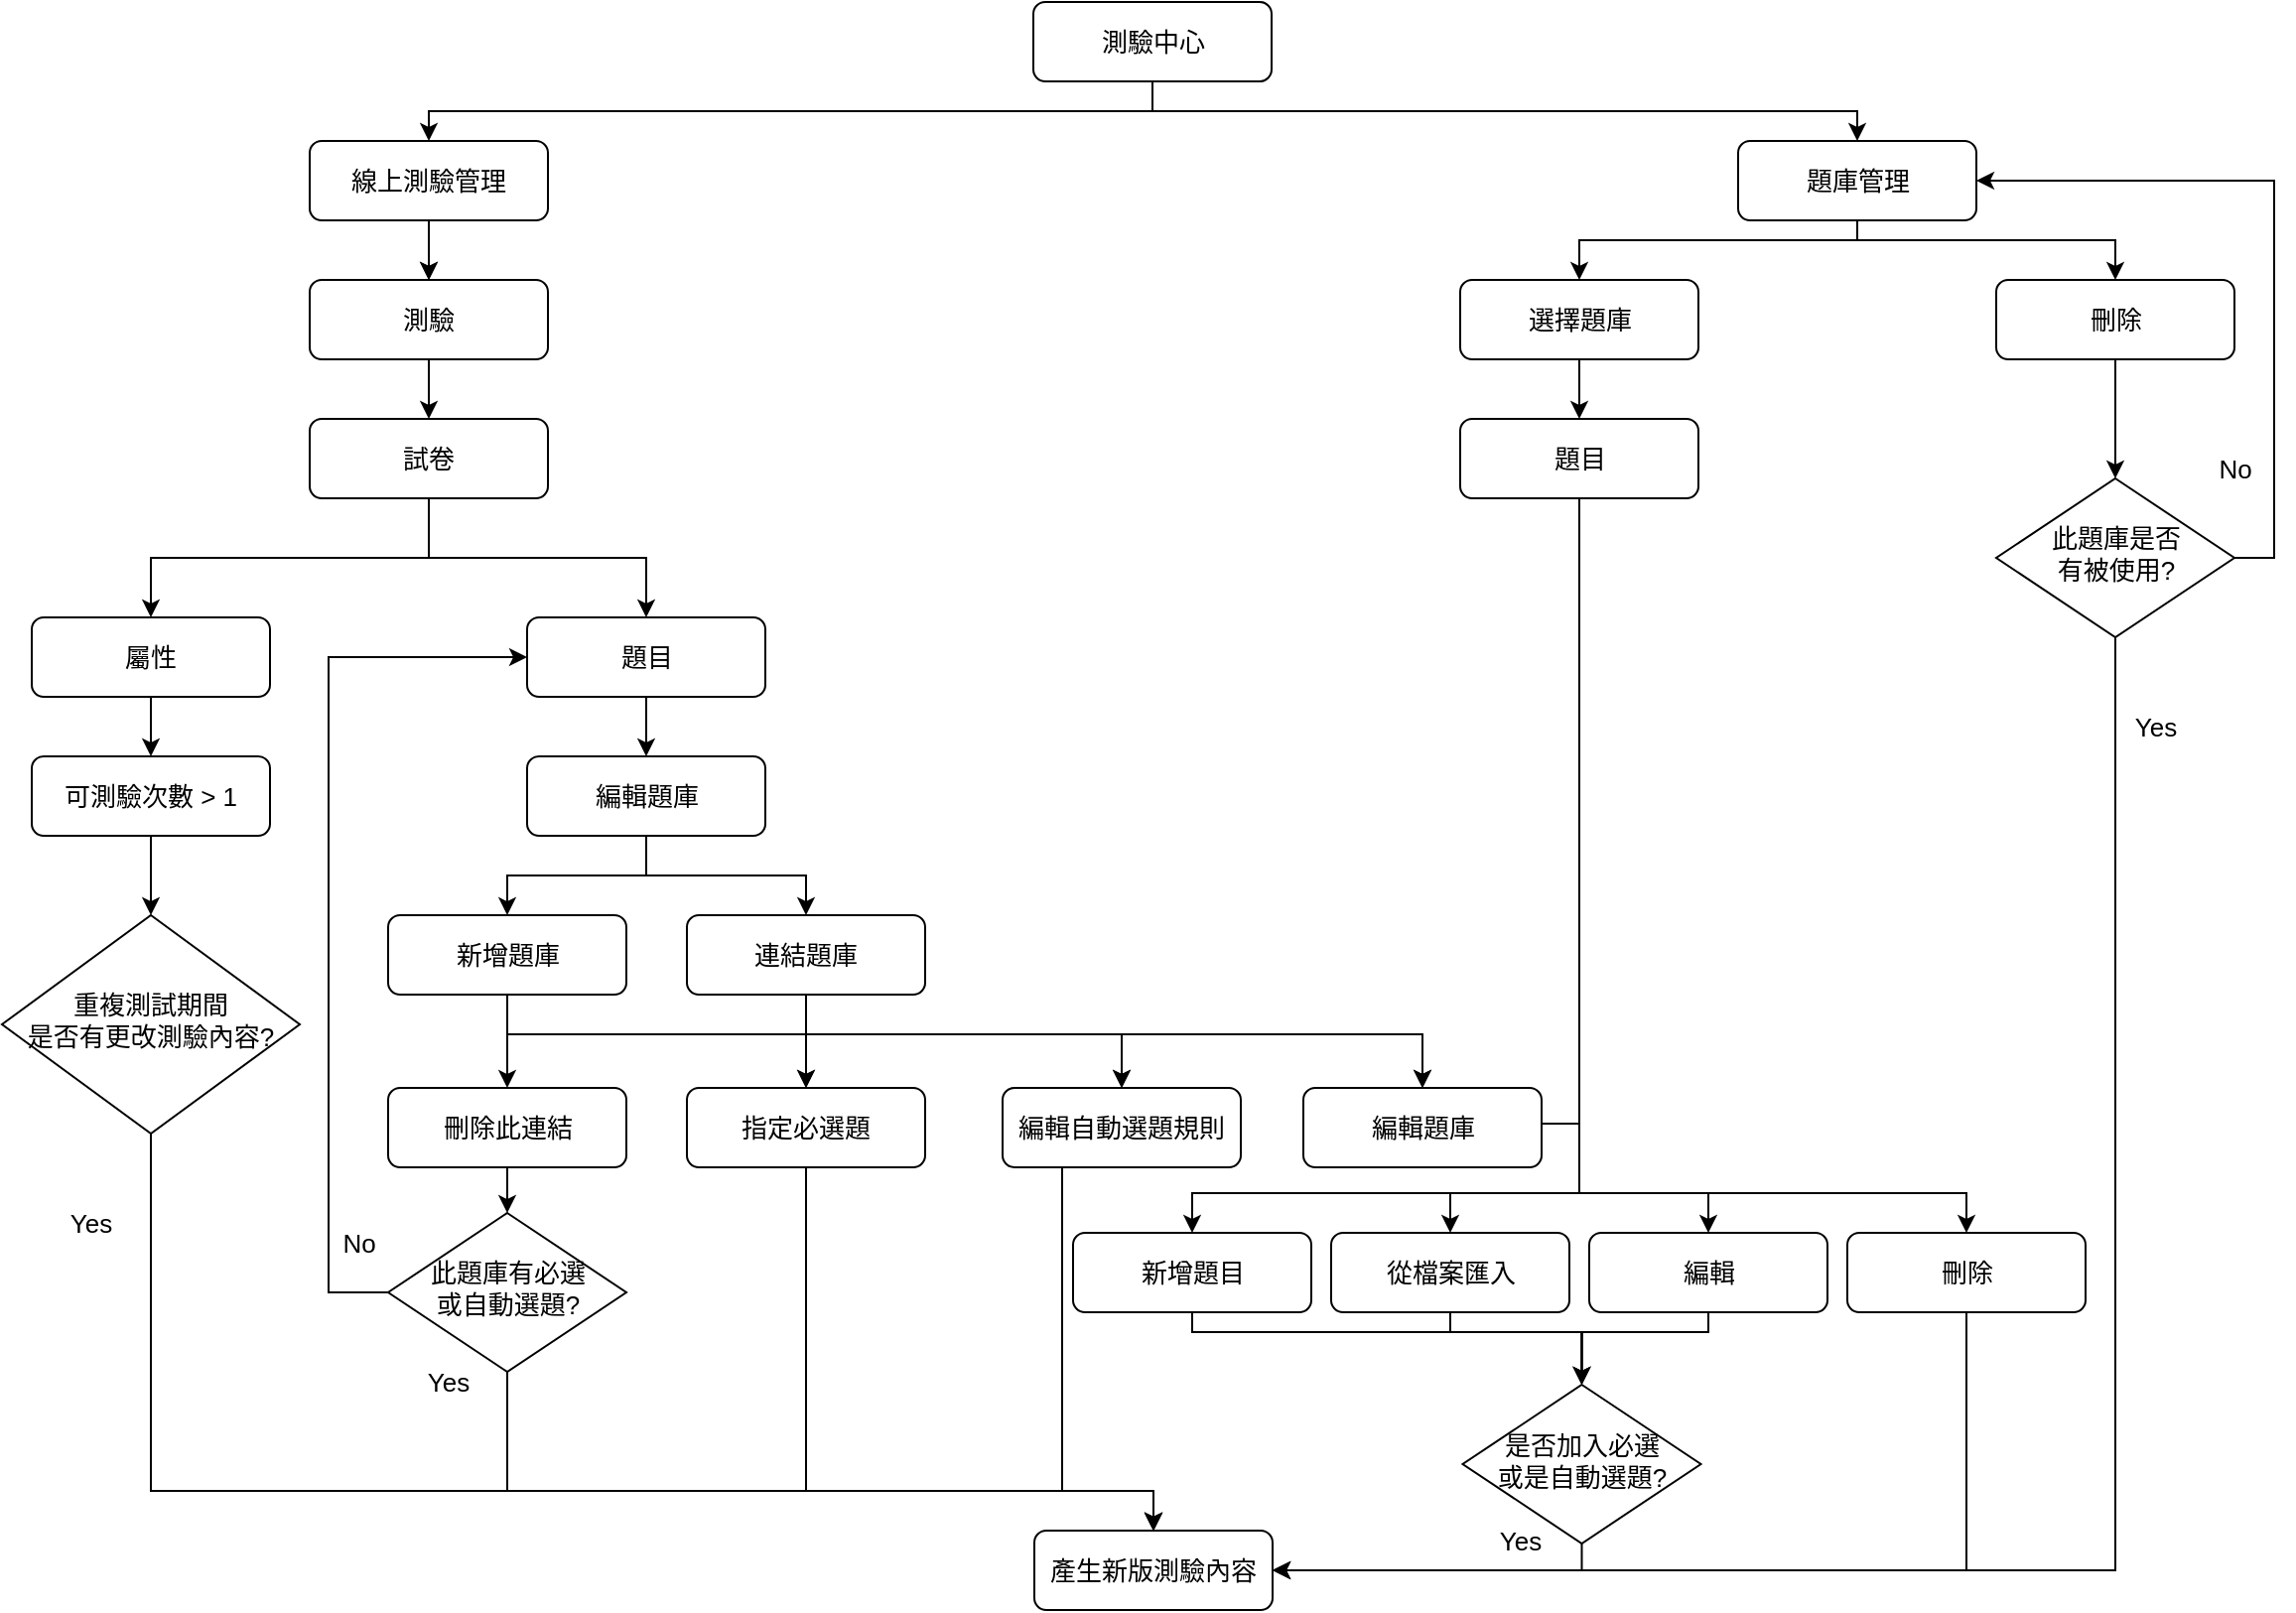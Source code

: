 <mxfile version="18.0.2" type="github" pages="4">
  <diagram id="C5RBs43oDa-KdzZeNtuy" name="Page-1">
    <mxGraphModel dx="1278" dy="539" grid="1" gridSize="10" guides="1" tooltips="1" connect="1" arrows="1" fold="1" page="1" pageScale="1" pageWidth="1169" pageHeight="827" math="0" shadow="0">
      <root>
        <mxCell id="WIyWlLk6GJQsqaUBKTNV-0" />
        <mxCell id="WIyWlLk6GJQsqaUBKTNV-1" parent="WIyWlLk6GJQsqaUBKTNV-0" />
        <mxCell id="WIyWlLk6GJQsqaUBKTNV-3" value="測驗中心" style="rounded=1;whiteSpace=wrap;html=1;fontSize=13;glass=0;strokeWidth=1;shadow=0;" parent="WIyWlLk6GJQsqaUBKTNV-1" vertex="1">
          <mxGeometry x="524.5" y="10" width="120" height="40" as="geometry" />
        </mxCell>
        <mxCell id="kRFNr34-yqzO1_SgID9G-1" value="題庫管理" style="rounded=1;whiteSpace=wrap;html=1;fontSize=13;" parent="WIyWlLk6GJQsqaUBKTNV-1" vertex="1">
          <mxGeometry x="879.5" y="80" width="120" height="40" as="geometry" />
        </mxCell>
        <mxCell id="kRFNr34-yqzO1_SgID9G-3" value="線上測驗管理" style="rounded=1;whiteSpace=wrap;html=1;fontSize=13;" parent="WIyWlLk6GJQsqaUBKTNV-1" vertex="1">
          <mxGeometry x="160" y="80" width="120" height="40" as="geometry" />
        </mxCell>
        <mxCell id="kRFNr34-yqzO1_SgID9G-4" value="" style="endArrow=classic;html=1;rounded=0;fontSize=13;" parent="WIyWlLk6GJQsqaUBKTNV-1" edge="1">
          <mxGeometry width="50" height="50" relative="1" as="geometry">
            <mxPoint x="220" y="120" as="sourcePoint" />
            <mxPoint x="220" y="150" as="targetPoint" />
          </mxGeometry>
        </mxCell>
        <mxCell id="kRFNr34-yqzO1_SgID9G-5" value="測驗" style="rounded=1;whiteSpace=wrap;html=1;fontSize=13;" parent="WIyWlLk6GJQsqaUBKTNV-1" vertex="1">
          <mxGeometry x="160" y="150" width="120" height="40" as="geometry" />
        </mxCell>
        <mxCell id="kRFNr34-yqzO1_SgID9G-7" value="" style="endArrow=classic;html=1;rounded=0;fontSize=13;" parent="WIyWlLk6GJQsqaUBKTNV-1" edge="1">
          <mxGeometry width="50" height="50" relative="1" as="geometry">
            <mxPoint x="220" y="120" as="sourcePoint" />
            <mxPoint x="220" y="150" as="targetPoint" />
          </mxGeometry>
        </mxCell>
        <mxCell id="kRFNr34-yqzO1_SgID9G-8" value="試卷" style="rounded=1;whiteSpace=wrap;html=1;fontSize=13;" parent="WIyWlLk6GJQsqaUBKTNV-1" vertex="1">
          <mxGeometry x="160" y="220" width="120" height="40" as="geometry" />
        </mxCell>
        <mxCell id="kRFNr34-yqzO1_SgID9G-9" value="" style="endArrow=classic;html=1;rounded=0;fontSize=13;" parent="WIyWlLk6GJQsqaUBKTNV-1" edge="1">
          <mxGeometry width="50" height="50" relative="1" as="geometry">
            <mxPoint x="220" y="190" as="sourcePoint" />
            <mxPoint x="220" y="220" as="targetPoint" />
          </mxGeometry>
        </mxCell>
        <mxCell id="kRFNr34-yqzO1_SgID9G-11" value="屬性" style="rounded=1;whiteSpace=wrap;html=1;fontSize=13;" parent="WIyWlLk6GJQsqaUBKTNV-1" vertex="1">
          <mxGeometry x="20" y="320" width="120" height="40" as="geometry" />
        </mxCell>
        <mxCell id="kRFNr34-yqzO1_SgID9G-12" value="題目" style="rounded=1;whiteSpace=wrap;html=1;fontSize=13;" parent="WIyWlLk6GJQsqaUBKTNV-1" vertex="1">
          <mxGeometry x="269.5" y="320" width="120" height="40" as="geometry" />
        </mxCell>
        <mxCell id="kRFNr34-yqzO1_SgID9G-15" value="可測驗次數 &amp;gt; 1" style="rounded=1;whiteSpace=wrap;html=1;fontSize=13;" parent="WIyWlLk6GJQsqaUBKTNV-1" vertex="1">
          <mxGeometry x="20" y="390" width="120" height="40" as="geometry" />
        </mxCell>
        <mxCell id="kRFNr34-yqzO1_SgID9G-16" value="" style="endArrow=classic;html=1;rounded=0;entryX=0.5;entryY=0;entryDx=0;entryDy=0;exitX=0.5;exitY=1;exitDx=0;exitDy=0;fontSize=13;" parent="WIyWlLk6GJQsqaUBKTNV-1" source="kRFNr34-yqzO1_SgID9G-11" target="kRFNr34-yqzO1_SgID9G-15" edge="1">
          <mxGeometry width="50" height="50" relative="1" as="geometry">
            <mxPoint x="129" y="360" as="sourcePoint" />
            <mxPoint x="129" y="390" as="targetPoint" />
          </mxGeometry>
        </mxCell>
        <mxCell id="kRFNr34-yqzO1_SgID9G-19" value="新增題庫" style="rounded=1;whiteSpace=wrap;html=1;fontSize=13;" parent="WIyWlLk6GJQsqaUBKTNV-1" vertex="1">
          <mxGeometry x="199.5" y="470" width="120" height="40" as="geometry" />
        </mxCell>
        <mxCell id="kRFNr34-yqzO1_SgID9G-26" value="" style="edgeStyle=elbowEdgeStyle;elbow=vertical;endArrow=classic;html=1;rounded=0;entryX=0.5;entryY=0;entryDx=0;entryDy=0;exitX=0.5;exitY=1;exitDx=0;exitDy=0;fontSize=13;" parent="WIyWlLk6GJQsqaUBKTNV-1" source="kRFNr34-yqzO1_SgID9G-31" target="kRFNr34-yqzO1_SgID9G-19" edge="1">
          <mxGeometry width="50" height="50" relative="1" as="geometry">
            <mxPoint x="309.5" y="430" as="sourcePoint" />
            <mxPoint x="359.5" y="380" as="targetPoint" />
            <Array as="points">
              <mxPoint x="279.5" y="450" />
            </Array>
          </mxGeometry>
        </mxCell>
        <mxCell id="kRFNr34-yqzO1_SgID9G-27" value="連結題庫" style="rounded=1;whiteSpace=wrap;html=1;fontSize=13;" parent="WIyWlLk6GJQsqaUBKTNV-1" vertex="1">
          <mxGeometry x="350" y="470" width="120" height="40" as="geometry" />
        </mxCell>
        <mxCell id="kRFNr34-yqzO1_SgID9G-29" value="" style="edgeStyle=elbowEdgeStyle;elbow=vertical;endArrow=classic;html=1;rounded=0;entryX=0.5;entryY=0;entryDx=0;entryDy=0;exitX=0.5;exitY=1;exitDx=0;exitDy=0;fontSize=13;" parent="WIyWlLk6GJQsqaUBKTNV-1" source="kRFNr34-yqzO1_SgID9G-31" target="kRFNr34-yqzO1_SgID9G-27" edge="1">
          <mxGeometry width="50" height="50" relative="1" as="geometry">
            <mxPoint x="359" y="370" as="sourcePoint" />
            <mxPoint x="299" y="455" as="targetPoint" />
          </mxGeometry>
        </mxCell>
        <mxCell id="kRFNr34-yqzO1_SgID9G-31" value="編輯題庫" style="rounded=1;whiteSpace=wrap;html=1;fontSize=13;" parent="WIyWlLk6GJQsqaUBKTNV-1" vertex="1">
          <mxGeometry x="269.5" y="390" width="120" height="40" as="geometry" />
        </mxCell>
        <mxCell id="kRFNr34-yqzO1_SgID9G-32" value="" style="edgeStyle=elbowEdgeStyle;elbow=vertical;endArrow=classic;html=1;rounded=0;exitX=0.5;exitY=1;exitDx=0;exitDy=0;entryX=0.5;entryY=0;entryDx=0;entryDy=0;fontSize=13;" parent="WIyWlLk6GJQsqaUBKTNV-1" source="kRFNr34-yqzO1_SgID9G-12" target="kRFNr34-yqzO1_SgID9G-31" edge="1">
          <mxGeometry width="50" height="50" relative="1" as="geometry">
            <mxPoint x="340" y="470" as="sourcePoint" />
            <mxPoint x="390" y="420" as="targetPoint" />
          </mxGeometry>
        </mxCell>
        <mxCell id="kRFNr34-yqzO1_SgID9G-33" value="" style="edgeStyle=elbowEdgeStyle;elbow=vertical;endArrow=classic;html=1;rounded=0;exitX=0.5;exitY=1;exitDx=0;exitDy=0;entryX=0.5;entryY=0;entryDx=0;entryDy=0;fontSize=13;" parent="WIyWlLk6GJQsqaUBKTNV-1" source="WIyWlLk6GJQsqaUBKTNV-3" target="kRFNr34-yqzO1_SgID9G-3" edge="1">
          <mxGeometry width="50" height="50" relative="1" as="geometry">
            <mxPoint x="290" y="210" as="sourcePoint" />
            <mxPoint x="340" y="160" as="targetPoint" />
          </mxGeometry>
        </mxCell>
        <mxCell id="kRFNr34-yqzO1_SgID9G-34" value="" style="edgeStyle=elbowEdgeStyle;elbow=vertical;endArrow=classic;html=1;rounded=0;exitX=0.5;exitY=1;exitDx=0;exitDy=0;fontSize=13;" parent="WIyWlLk6GJQsqaUBKTNV-1" source="WIyWlLk6GJQsqaUBKTNV-3" target="kRFNr34-yqzO1_SgID9G-1" edge="1">
          <mxGeometry width="50" height="50" relative="1" as="geometry">
            <mxPoint x="436.25" y="30" as="sourcePoint" />
            <mxPoint x="180" y="90" as="targetPoint" />
          </mxGeometry>
        </mxCell>
        <mxCell id="kRFNr34-yqzO1_SgID9G-35" value="" style="edgeStyle=elbowEdgeStyle;elbow=vertical;endArrow=classic;html=1;rounded=0;exitX=0.5;exitY=1;exitDx=0;exitDy=0;entryX=0.5;entryY=0;entryDx=0;entryDy=0;fontSize=13;" parent="WIyWlLk6GJQsqaUBKTNV-1" source="kRFNr34-yqzO1_SgID9G-8" target="kRFNr34-yqzO1_SgID9G-11" edge="1">
          <mxGeometry width="50" height="50" relative="1" as="geometry">
            <mxPoint x="496.25" y="30" as="sourcePoint" />
            <mxPoint x="129" y="320" as="targetPoint" />
          </mxGeometry>
        </mxCell>
        <mxCell id="kRFNr34-yqzO1_SgID9G-36" value="" style="edgeStyle=elbowEdgeStyle;elbow=vertical;endArrow=classic;html=1;rounded=0;exitX=0.5;exitY=1;exitDx=0;exitDy=0;entryX=0.5;entryY=0;entryDx=0;entryDy=0;fontSize=13;" parent="WIyWlLk6GJQsqaUBKTNV-1" source="kRFNr34-yqzO1_SgID9G-8" target="kRFNr34-yqzO1_SgID9G-12" edge="1">
          <mxGeometry width="50" height="50" relative="1" as="geometry">
            <mxPoint x="240" y="270" as="sourcePoint" />
            <mxPoint x="149.5" y="330" as="targetPoint" />
          </mxGeometry>
        </mxCell>
        <mxCell id="kRFNr34-yqzO1_SgID9G-38" value="編輯自動選題規則" style="rounded=1;whiteSpace=wrap;html=1;fontSize=13;" parent="WIyWlLk6GJQsqaUBKTNV-1" vertex="1">
          <mxGeometry x="509" y="557" width="120" height="40" as="geometry" />
        </mxCell>
        <mxCell id="kRFNr34-yqzO1_SgID9G-49" value="" style="edgeStyle=elbowEdgeStyle;elbow=vertical;endArrow=classic;html=1;rounded=0;exitX=0.5;exitY=1;exitDx=0;exitDy=0;entryX=0.5;entryY=0;entryDx=0;entryDy=0;fontSize=13;" parent="WIyWlLk6GJQsqaUBKTNV-1" source="kRFNr34-yqzO1_SgID9G-27" target="kRFNr34-yqzO1_SgID9G-38" edge="1">
          <mxGeometry width="50" height="50" relative="1" as="geometry">
            <mxPoint x="645.11" y="500" as="sourcePoint" />
            <mxPoint x="695.11" y="450" as="targetPoint" />
            <Array as="points">
              <mxPoint x="479.5" y="530" />
            </Array>
          </mxGeometry>
        </mxCell>
        <mxCell id="kRFNr34-yqzO1_SgID9G-50" value="" style="edgeStyle=elbowEdgeStyle;elbow=vertical;endArrow=classic;html=1;rounded=0;exitX=0.5;exitY=1;exitDx=0;exitDy=0;entryX=0.5;entryY=0;entryDx=0;entryDy=0;fontSize=13;" parent="WIyWlLk6GJQsqaUBKTNV-1" source="kRFNr34-yqzO1_SgID9G-19" target="kRFNr34-yqzO1_SgID9G-37" edge="1">
          <mxGeometry width="50" height="50" relative="1" as="geometry">
            <mxPoint x="404.24" y="520" as="sourcePoint" />
            <mxPoint x="404.49" y="560" as="targetPoint" />
            <Array as="points">
              <mxPoint x="359.5" y="530" />
            </Array>
          </mxGeometry>
        </mxCell>
        <mxCell id="kRFNr34-yqzO1_SgID9G-51" value="" style="edgeStyle=elbowEdgeStyle;elbow=vertical;endArrow=classic;html=1;rounded=0;exitX=0.5;exitY=1;exitDx=0;exitDy=0;entryX=0.5;entryY=0;entryDx=0;entryDy=0;fontSize=13;" parent="WIyWlLk6GJQsqaUBKTNV-1" source="kRFNr34-yqzO1_SgID9G-19" target="kRFNr34-yqzO1_SgID9G-38" edge="1">
          <mxGeometry width="50" height="50" relative="1" as="geometry">
            <mxPoint x="414.24" y="530" as="sourcePoint" />
            <mxPoint x="414.49" y="570" as="targetPoint" />
            <Array as="points">
              <mxPoint x="479.5" y="530" />
            </Array>
          </mxGeometry>
        </mxCell>
        <mxCell id="kRFNr34-yqzO1_SgID9G-52" value="" style="edgeStyle=elbowEdgeStyle;elbow=vertical;endArrow=classic;html=1;rounded=0;exitX=0.5;exitY=1;exitDx=0;exitDy=0;entryX=0.5;entryY=0;entryDx=0;entryDy=0;fontSize=13;" parent="WIyWlLk6GJQsqaUBKTNV-1" source="kRFNr34-yqzO1_SgID9G-27" target="kRFNr34-yqzO1_SgID9G-37" edge="1">
          <mxGeometry width="50" height="50" relative="1" as="geometry">
            <mxPoint x="424.24" y="540" as="sourcePoint" />
            <mxPoint x="424.49" y="580" as="targetPoint" />
            <Array as="points" />
          </mxGeometry>
        </mxCell>
        <mxCell id="kRFNr34-yqzO1_SgID9G-53" value="編輯題庫" style="rounded=1;whiteSpace=wrap;html=1;fontSize=13;" parent="WIyWlLk6GJQsqaUBKTNV-1" vertex="1">
          <mxGeometry x="660.5" y="557" width="120" height="40" as="geometry" />
        </mxCell>
        <mxCell id="kRFNr34-yqzO1_SgID9G-54" value="刪除此連結" style="rounded=1;whiteSpace=wrap;html=1;fontSize=13;" parent="WIyWlLk6GJQsqaUBKTNV-1" vertex="1">
          <mxGeometry x="199.5" y="557" width="120" height="40" as="geometry" />
        </mxCell>
        <mxCell id="kRFNr34-yqzO1_SgID9G-55" value="" style="edgeStyle=elbowEdgeStyle;elbow=vertical;endArrow=classic;html=1;rounded=0;entryX=0.5;entryY=0;entryDx=0;entryDy=0;exitX=0.5;exitY=1;exitDx=0;exitDy=0;fontSize=13;" parent="WIyWlLk6GJQsqaUBKTNV-1" source="kRFNr34-yqzO1_SgID9G-27" target="kRFNr34-yqzO1_SgID9G-53" edge="1">
          <mxGeometry width="50" height="50" relative="1" as="geometry">
            <mxPoint x="530.87" y="400" as="sourcePoint" />
            <mxPoint x="580.87" y="350" as="targetPoint" />
            <Array as="points">
              <mxPoint x="569.5" y="530" />
              <mxPoint x="599.5" y="520" />
            </Array>
          </mxGeometry>
        </mxCell>
        <mxCell id="kRFNr34-yqzO1_SgID9G-56" value="" style="edgeStyle=elbowEdgeStyle;elbow=vertical;endArrow=classic;html=1;rounded=0;entryX=0.5;entryY=0;entryDx=0;entryDy=0;exitX=0.5;exitY=1;exitDx=0;exitDy=0;fontSize=13;" parent="WIyWlLk6GJQsqaUBKTNV-1" source="kRFNr34-yqzO1_SgID9G-19" target="kRFNr34-yqzO1_SgID9G-53" edge="1">
          <mxGeometry width="50" height="50" relative="1" as="geometry">
            <mxPoint x="530.87" y="400" as="sourcePoint" />
            <mxPoint x="580.87" y="350" as="targetPoint" />
            <Array as="points">
              <mxPoint x="569.5" y="530" />
              <mxPoint x="609.5" y="520" />
            </Array>
          </mxGeometry>
        </mxCell>
        <mxCell id="kRFNr34-yqzO1_SgID9G-58" value="" style="edgeStyle=elbowEdgeStyle;elbow=vertical;endArrow=classic;html=1;rounded=0;entryX=0.5;entryY=0;entryDx=0;entryDy=0;exitX=0.5;exitY=1;exitDx=0;exitDy=0;fontSize=13;" parent="WIyWlLk6GJQsqaUBKTNV-1" source="kRFNr34-yqzO1_SgID9G-19" target="kRFNr34-yqzO1_SgID9G-54" edge="1">
          <mxGeometry width="50" height="50" relative="1" as="geometry">
            <mxPoint x="286.74" y="530" as="sourcePoint" />
            <mxPoint x="540.87" y="560" as="targetPoint" />
            <Array as="points">
              <mxPoint x="267" y="530" />
            </Array>
          </mxGeometry>
        </mxCell>
        <mxCell id="kRFNr34-yqzO1_SgID9G-60" value="此題庫有必選&lt;br style=&quot;font-size: 13px;&quot;&gt;或自動選題?" style="rhombus;whiteSpace=wrap;html=1;shadow=0;fontFamily=Helvetica;fontSize=13;align=center;strokeWidth=1;spacing=6;spacingTop=-4;" parent="WIyWlLk6GJQsqaUBKTNV-1" vertex="1">
          <mxGeometry x="199.5" y="620" width="120" height="80" as="geometry" />
        </mxCell>
        <mxCell id="kRFNr34-yqzO1_SgID9G-62" value="產生新版測驗內容" style="rounded=1;whiteSpace=wrap;html=1;fontSize=13;" parent="WIyWlLk6GJQsqaUBKTNV-1" vertex="1">
          <mxGeometry x="525" y="780" width="120" height="40" as="geometry" />
        </mxCell>
        <mxCell id="kRFNr34-yqzO1_SgID9G-63" value="" style="edgeStyle=elbowEdgeStyle;elbow=vertical;endArrow=classic;html=1;rounded=0;entryX=0.5;entryY=0;entryDx=0;entryDy=0;exitX=0.5;exitY=1;exitDx=0;exitDy=0;fontSize=13;startArrow=none;" parent="WIyWlLk6GJQsqaUBKTNV-1" source="5pA3NCq1ES6iLYyYe7sS-0" target="kRFNr34-yqzO1_SgID9G-62" edge="1">
          <mxGeometry width="50" height="50" relative="1" as="geometry">
            <mxPoint x="79.5" y="430" as="sourcePoint" />
            <mxPoint x="510" y="650" as="targetPoint" />
            <Array as="points">
              <mxPoint x="120" y="760" />
              <mxPoint x="199.5" y="720" />
              <mxPoint x="330" y="960" />
              <mxPoint x="210" y="820" />
            </Array>
          </mxGeometry>
        </mxCell>
        <mxCell id="kRFNr34-yqzO1_SgID9G-64" value="" style="edgeStyle=elbowEdgeStyle;elbow=vertical;endArrow=classic;html=1;rounded=0;entryX=0.5;entryY=0;entryDx=0;entryDy=0;exitX=0.5;exitY=1;exitDx=0;exitDy=0;fontSize=13;" parent="WIyWlLk6GJQsqaUBKTNV-1" source="kRFNr34-yqzO1_SgID9G-60" target="kRFNr34-yqzO1_SgID9G-62" edge="1">
          <mxGeometry width="50" height="50" relative="1" as="geometry">
            <mxPoint x="460" y="700" as="sourcePoint" />
            <mxPoint x="510" y="650" as="targetPoint" />
            <Array as="points">
              <mxPoint x="340" y="760" />
              <mxPoint x="431.5" y="720" />
              <mxPoint x="440" y="960" />
              <mxPoint x="470" y="820" />
            </Array>
          </mxGeometry>
        </mxCell>
        <mxCell id="kRFNr34-yqzO1_SgID9G-65" value="Yes" style="text;html=1;strokeColor=none;fillColor=none;align=center;verticalAlign=middle;whiteSpace=wrap;rounded=0;fontSize=13;" parent="WIyWlLk6GJQsqaUBKTNV-1" vertex="1">
          <mxGeometry x="199.5" y="690" width="60" height="30" as="geometry" />
        </mxCell>
        <mxCell id="kRFNr34-yqzO1_SgID9G-66" value="" style="edgeStyle=elbowEdgeStyle;elbow=vertical;endArrow=classic;html=1;rounded=0;exitX=0.5;exitY=1;exitDx=0;exitDy=0;entryX=0.5;entryY=0;entryDx=0;entryDy=0;fontSize=13;" parent="WIyWlLk6GJQsqaUBKTNV-1" source="kRFNr34-yqzO1_SgID9G-37" target="kRFNr34-yqzO1_SgID9G-62" edge="1">
          <mxGeometry width="50" height="50" relative="1" as="geometry">
            <mxPoint x="460" y="700" as="sourcePoint" />
            <mxPoint x="510" y="650" as="targetPoint" />
            <Array as="points">
              <mxPoint x="450" y="760" />
              <mxPoint x="399.5" y="720" />
              <mxPoint x="359.5" y="620" />
              <mxPoint x="259.5" y="720" />
              <mxPoint x="190" y="960" />
              <mxPoint x="280" y="960" />
            </Array>
          </mxGeometry>
        </mxCell>
        <mxCell id="kRFNr34-yqzO1_SgID9G-67" value="" style="edgeStyle=elbowEdgeStyle;elbow=vertical;endArrow=classic;html=1;rounded=0;exitX=0.5;exitY=1;exitDx=0;exitDy=0;entryX=0.5;entryY=0;entryDx=0;entryDy=0;startArrow=none;fontSize=13;" parent="WIyWlLk6GJQsqaUBKTNV-1" source="kRFNr34-yqzO1_SgID9G-37" target="kRFNr34-yqzO1_SgID9G-62" edge="1">
          <mxGeometry width="50" height="50" relative="1" as="geometry">
            <mxPoint x="460" y="800" as="sourcePoint" />
            <mxPoint x="510" y="750" as="targetPoint" />
            <Array as="points">
              <mxPoint x="480" y="760" />
              <mxPoint x="359.5" y="720" />
              <mxPoint x="300" y="960" />
            </Array>
          </mxGeometry>
        </mxCell>
        <mxCell id="kRFNr34-yqzO1_SgID9G-68" value="編輯" style="rounded=1;whiteSpace=wrap;html=1;fontSize=13;" parent="WIyWlLk6GJQsqaUBKTNV-1" vertex="1">
          <mxGeometry x="804.5" y="630" width="120" height="40" as="geometry" />
        </mxCell>
        <mxCell id="kRFNr34-yqzO1_SgID9G-69" value="從檔案匯入" style="rounded=1;whiteSpace=wrap;html=1;fontSize=13;" parent="WIyWlLk6GJQsqaUBKTNV-1" vertex="1">
          <mxGeometry x="674.5" y="630" width="120" height="40" as="geometry" />
        </mxCell>
        <mxCell id="kRFNr34-yqzO1_SgID9G-70" value="新增題目" style="rounded=1;whiteSpace=wrap;html=1;fontSize=13;" parent="WIyWlLk6GJQsqaUBKTNV-1" vertex="1">
          <mxGeometry x="544.5" y="630" width="120" height="40" as="geometry" />
        </mxCell>
        <mxCell id="kRFNr34-yqzO1_SgID9G-73" value="刪除" style="rounded=1;whiteSpace=wrap;html=1;fontSize=13;" parent="WIyWlLk6GJQsqaUBKTNV-1" vertex="1">
          <mxGeometry x="934.5" y="630" width="120" height="40" as="geometry" />
        </mxCell>
        <mxCell id="kRFNr34-yqzO1_SgID9G-74" value="選擇題庫" style="rounded=1;whiteSpace=wrap;html=1;fontSize=13;" parent="WIyWlLk6GJQsqaUBKTNV-1" vertex="1">
          <mxGeometry x="739.5" y="150" width="120" height="40" as="geometry" />
        </mxCell>
        <mxCell id="kRFNr34-yqzO1_SgID9G-75" value="刪除" style="rounded=1;whiteSpace=wrap;html=1;fontSize=13;" parent="WIyWlLk6GJQsqaUBKTNV-1" vertex="1">
          <mxGeometry x="1009.5" y="150" width="120" height="40" as="geometry" />
        </mxCell>
        <mxCell id="kRFNr34-yqzO1_SgID9G-76" value="題目" style="rounded=1;whiteSpace=wrap;html=1;fontSize=13;" parent="WIyWlLk6GJQsqaUBKTNV-1" vertex="1">
          <mxGeometry x="739.5" y="220" width="120" height="40" as="geometry" />
        </mxCell>
        <mxCell id="kRFNr34-yqzO1_SgID9G-78" value="" style="edgeStyle=elbowEdgeStyle;elbow=vertical;endArrow=classic;html=1;rounded=0;entryX=0.5;entryY=0;entryDx=0;entryDy=0;exitX=0.5;exitY=1;exitDx=0;exitDy=0;fontSize=13;" parent="WIyWlLk6GJQsqaUBKTNV-1" source="kRFNr34-yqzO1_SgID9G-1" target="kRFNr34-yqzO1_SgID9G-74" edge="1">
          <mxGeometry width="50" height="50" relative="1" as="geometry">
            <mxPoint x="789.5" y="200" as="sourcePoint" />
            <mxPoint x="839.5" y="150" as="targetPoint" />
            <Array as="points">
              <mxPoint x="979.5" y="130" />
              <mxPoint x="1009.5" y="140" />
              <mxPoint x="969.5" y="130" />
              <mxPoint x="959.5" y="130" />
              <mxPoint x="939.5" y="130" />
              <mxPoint x="959.5" y="140" />
            </Array>
          </mxGeometry>
        </mxCell>
        <mxCell id="kRFNr34-yqzO1_SgID9G-79" value="" style="edgeStyle=elbowEdgeStyle;elbow=vertical;endArrow=classic;html=1;rounded=0;entryX=0.5;entryY=0;entryDx=0;entryDy=0;exitX=0.5;exitY=1;exitDx=0;exitDy=0;fontSize=13;" parent="WIyWlLk6GJQsqaUBKTNV-1" source="kRFNr34-yqzO1_SgID9G-1" target="kRFNr34-yqzO1_SgID9G-75" edge="1">
          <mxGeometry width="50" height="50" relative="1" as="geometry">
            <mxPoint x="1019.5" y="130" as="sourcePoint" />
            <mxPoint x="949.5" y="150" as="targetPoint" />
            <Array as="points">
              <mxPoint x="1039.5" y="130" />
              <mxPoint x="1039.5" y="140" />
            </Array>
          </mxGeometry>
        </mxCell>
        <mxCell id="kRFNr34-yqzO1_SgID9G-82" value="" style="edgeStyle=elbowEdgeStyle;elbow=vertical;endArrow=classic;html=1;rounded=0;entryX=0.5;entryY=0;entryDx=0;entryDy=0;exitX=0.5;exitY=1;exitDx=0;exitDy=0;fontSize=13;" parent="WIyWlLk6GJQsqaUBKTNV-1" source="kRFNr34-yqzO1_SgID9G-74" target="kRFNr34-yqzO1_SgID9G-76" edge="1">
          <mxGeometry width="50" height="50" relative="1" as="geometry">
            <mxPoint x="669.5" y="300" as="sourcePoint" />
            <mxPoint x="719.5" y="250" as="targetPoint" />
          </mxGeometry>
        </mxCell>
        <mxCell id="kRFNr34-yqzO1_SgID9G-83" value="此題庫是否&lt;br style=&quot;font-size: 13px;&quot;&gt;有被使用?" style="rhombus;whiteSpace=wrap;html=1;shadow=0;fontFamily=Helvetica;fontSize=13;align=center;strokeWidth=1;spacing=6;spacingTop=-4;" parent="WIyWlLk6GJQsqaUBKTNV-1" vertex="1">
          <mxGeometry x="1009.5" y="250" width="120" height="80" as="geometry" />
        </mxCell>
        <mxCell id="kRFNr34-yqzO1_SgID9G-84" value="Yes" style="text;html=1;strokeColor=none;fillColor=none;align=center;verticalAlign=middle;whiteSpace=wrap;rounded=0;fontSize=13;" parent="WIyWlLk6GJQsqaUBKTNV-1" vertex="1">
          <mxGeometry x="1059.5" y="360" width="60" height="30" as="geometry" />
        </mxCell>
        <mxCell id="kRFNr34-yqzO1_SgID9G-85" value="" style="edgeStyle=elbowEdgeStyle;elbow=vertical;endArrow=classic;html=1;rounded=0;entryX=0.5;entryY=0;entryDx=0;entryDy=0;exitX=0.5;exitY=1;exitDx=0;exitDy=0;fontSize=13;" parent="WIyWlLk6GJQsqaUBKTNV-1" source="kRFNr34-yqzO1_SgID9G-75" target="kRFNr34-yqzO1_SgID9G-83" edge="1">
          <mxGeometry width="50" height="50" relative="1" as="geometry">
            <mxPoint x="759.5" y="300" as="sourcePoint" />
            <mxPoint x="809.5" y="250" as="targetPoint" />
          </mxGeometry>
        </mxCell>
        <mxCell id="kRFNr34-yqzO1_SgID9G-86" value="" style="edgeStyle=elbowEdgeStyle;elbow=vertical;endArrow=classic;html=1;rounded=0;entryX=1;entryY=0.5;entryDx=0;entryDy=0;exitX=0.5;exitY=1;exitDx=0;exitDy=0;fontSize=13;" parent="WIyWlLk6GJQsqaUBKTNV-1" source="kRFNr34-yqzO1_SgID9G-83" target="kRFNr34-yqzO1_SgID9G-62" edge="1">
          <mxGeometry width="50" height="50" relative="1" as="geometry">
            <mxPoint x="460" y="500" as="sourcePoint" />
            <mxPoint x="510" y="450" as="targetPoint" />
            <Array as="points">
              <mxPoint x="940" y="800" />
              <mxPoint x="669.5" y="760" />
              <mxPoint x="620" y="1020" />
              <mxPoint x="830" y="1010" />
            </Array>
          </mxGeometry>
        </mxCell>
        <mxCell id="kRFNr34-yqzO1_SgID9G-87" value="" style="edgeStyle=elbowEdgeStyle;elbow=vertical;endArrow=classic;html=1;rounded=0;exitX=1;exitY=0.5;exitDx=0;exitDy=0;entryX=1;entryY=0.5;entryDx=0;entryDy=0;fontSize=13;" parent="WIyWlLk6GJQsqaUBKTNV-1" source="kRFNr34-yqzO1_SgID9G-83" target="kRFNr34-yqzO1_SgID9G-1" edge="1">
          <mxGeometry width="50" height="50" relative="1" as="geometry">
            <mxPoint x="789.5" y="300" as="sourcePoint" />
            <mxPoint x="839.5" y="250" as="targetPoint" />
            <Array as="points">
              <mxPoint x="1149.5" y="170" />
            </Array>
          </mxGeometry>
        </mxCell>
        <mxCell id="kRFNr34-yqzO1_SgID9G-88" value="No" style="text;html=1;strokeColor=none;fillColor=none;align=center;verticalAlign=middle;whiteSpace=wrap;rounded=0;fontSize=13;" parent="WIyWlLk6GJQsqaUBKTNV-1" vertex="1">
          <mxGeometry x="1099.5" y="230" width="60" height="30" as="geometry" />
        </mxCell>
        <mxCell id="kRFNr34-yqzO1_SgID9G-89" value="" style="edgeStyle=elbowEdgeStyle;elbow=vertical;endArrow=classic;html=1;rounded=0;entryX=0.5;entryY=0;entryDx=0;entryDy=0;exitX=0.5;exitY=1;exitDx=0;exitDy=0;fontSize=13;" parent="WIyWlLk6GJQsqaUBKTNV-1" source="kRFNr34-yqzO1_SgID9G-76" target="kRFNr34-yqzO1_SgID9G-70" edge="1">
          <mxGeometry width="50" height="50" relative="1" as="geometry">
            <mxPoint x="559.5" y="470" as="sourcePoint" />
            <mxPoint x="609.5" y="420" as="targetPoint" />
            <Array as="points">
              <mxPoint x="729.5" y="610" />
            </Array>
          </mxGeometry>
        </mxCell>
        <mxCell id="kRFNr34-yqzO1_SgID9G-90" value="" style="edgeStyle=elbowEdgeStyle;elbow=vertical;endArrow=classic;html=1;rounded=0;entryX=0.5;entryY=0;entryDx=0;entryDy=0;exitX=0.5;exitY=1;exitDx=0;exitDy=0;fontSize=13;" parent="WIyWlLk6GJQsqaUBKTNV-1" source="kRFNr34-yqzO1_SgID9G-76" target="kRFNr34-yqzO1_SgID9G-69" edge="1">
          <mxGeometry width="50" height="50" relative="1" as="geometry">
            <mxPoint x="899.5" y="270" as="sourcePoint" />
            <mxPoint x="589.5" y="390" as="targetPoint" />
            <Array as="points">
              <mxPoint x="819.5" y="610" />
            </Array>
          </mxGeometry>
        </mxCell>
        <mxCell id="kRFNr34-yqzO1_SgID9G-91" value="" style="edgeStyle=elbowEdgeStyle;elbow=vertical;endArrow=classic;html=1;rounded=0;entryX=0.5;entryY=0;entryDx=0;entryDy=0;exitX=0.5;exitY=1;exitDx=0;exitDy=0;fontSize=13;" parent="WIyWlLk6GJQsqaUBKTNV-1" source="kRFNr34-yqzO1_SgID9G-76" target="kRFNr34-yqzO1_SgID9G-68" edge="1">
          <mxGeometry width="50" height="50" relative="1" as="geometry">
            <mxPoint x="909.5" y="280" as="sourcePoint" />
            <mxPoint x="599.5" y="400" as="targetPoint" />
            <Array as="points">
              <mxPoint x="899.5" y="610" />
            </Array>
          </mxGeometry>
        </mxCell>
        <mxCell id="kRFNr34-yqzO1_SgID9G-92" value="" style="edgeStyle=elbowEdgeStyle;elbow=vertical;endArrow=classic;html=1;rounded=0;entryX=0.5;entryY=0;entryDx=0;entryDy=0;exitX=0.5;exitY=1;exitDx=0;exitDy=0;fontSize=13;" parent="WIyWlLk6GJQsqaUBKTNV-1" source="kRFNr34-yqzO1_SgID9G-76" target="kRFNr34-yqzO1_SgID9G-73" edge="1">
          <mxGeometry width="50" height="50" relative="1" as="geometry">
            <mxPoint x="919.5" y="290" as="sourcePoint" />
            <mxPoint x="609.5" y="410" as="targetPoint" />
            <Array as="points">
              <mxPoint x="919.5" y="610" />
            </Array>
          </mxGeometry>
        </mxCell>
        <mxCell id="kRFNr34-yqzO1_SgID9G-93" value="" style="edgeStyle=elbowEdgeStyle;elbow=vertical;endArrow=classic;html=1;rounded=0;entryX=0;entryY=0.5;entryDx=0;entryDy=0;fontSize=13;" parent="WIyWlLk6GJQsqaUBKTNV-1" source="kRFNr34-yqzO1_SgID9G-60" target="kRFNr34-yqzO1_SgID9G-12" edge="1">
          <mxGeometry width="50" height="50" relative="1" as="geometry">
            <mxPoint x="559.5" y="470" as="sourcePoint" />
            <mxPoint x="609.5" y="420" as="targetPoint" />
            <Array as="points">
              <mxPoint x="169.5" y="510" />
              <mxPoint x="139.5" y="470" />
              <mxPoint x="659.5" y="590" />
              <mxPoint x="659.5" y="480" />
            </Array>
          </mxGeometry>
        </mxCell>
        <mxCell id="kRFNr34-yqzO1_SgID9G-37" value="指定必選題" style="rounded=1;whiteSpace=wrap;html=1;fontSize=13;" parent="WIyWlLk6GJQsqaUBKTNV-1" vertex="1">
          <mxGeometry x="350" y="557" width="120" height="40" as="geometry" />
        </mxCell>
        <mxCell id="kRFNr34-yqzO1_SgID9G-98" value="" style="line;strokeWidth=1;html=1;fontSize=13;" parent="WIyWlLk6GJQsqaUBKTNV-1" vertex="1">
          <mxGeometry x="780" y="570" width="19.5" height="10" as="geometry" />
        </mxCell>
        <mxCell id="kRFNr34-yqzO1_SgID9G-99" value="No" style="text;html=1;strokeColor=none;fillColor=none;align=center;verticalAlign=middle;whiteSpace=wrap;rounded=0;fontSize=13;" parent="WIyWlLk6GJQsqaUBKTNV-1" vertex="1">
          <mxGeometry x="155" y="620" width="60" height="30" as="geometry" />
        </mxCell>
        <mxCell id="kRFNr34-yqzO1_SgID9G-100" value="" style="edgeStyle=elbowEdgeStyle;elbow=vertical;endArrow=classic;html=1;rounded=0;entryX=0.5;entryY=0;entryDx=0;entryDy=0;exitX=0.5;exitY=1;exitDx=0;exitDy=0;fontSize=13;" parent="WIyWlLk6GJQsqaUBKTNV-1" source="kRFNr34-yqzO1_SgID9G-69" target="kRFNr34-yqzO1_SgID9G-119" edge="1">
          <mxGeometry width="50" height="50" relative="1" as="geometry">
            <mxPoint x="529.5" y="620" as="sourcePoint" />
            <mxPoint x="799.5" y="700.0" as="targetPoint" />
            <Array as="points">
              <mxPoint x="750" y="680" />
              <mxPoint x="700" y="790" />
              <mxPoint x="740" y="790" />
              <mxPoint x="569.5" y="750" />
            </Array>
          </mxGeometry>
        </mxCell>
        <mxCell id="kRFNr34-yqzO1_SgID9G-101" value="" style="edgeStyle=elbowEdgeStyle;elbow=vertical;endArrow=classic;html=1;rounded=0;exitX=0.5;exitY=1;exitDx=0;exitDy=0;fontSize=13;entryX=0.5;entryY=0;entryDx=0;entryDy=0;" parent="WIyWlLk6GJQsqaUBKTNV-1" source="kRFNr34-yqzO1_SgID9G-70" target="kRFNr34-yqzO1_SgID9G-119" edge="1">
          <mxGeometry width="50" height="50" relative="1" as="geometry">
            <mxPoint x="619.5" y="670.0" as="sourcePoint" />
            <mxPoint x="799.5" y="700.0" as="targetPoint" />
            <Array as="points">
              <mxPoint x="680" y="680" />
              <mxPoint x="610" y="790" />
              <mxPoint x="639.5" y="750" />
              <mxPoint x="579.5" y="760" />
            </Array>
          </mxGeometry>
        </mxCell>
        <mxCell id="kRFNr34-yqzO1_SgID9G-102" value="" style="edgeStyle=elbowEdgeStyle;elbow=vertical;endArrow=classic;html=1;rounded=0;exitX=0.5;exitY=1;exitDx=0;exitDy=0;fontSize=13;entryX=0.5;entryY=0;entryDx=0;entryDy=0;" parent="WIyWlLk6GJQsqaUBKTNV-1" source="kRFNr34-yqzO1_SgID9G-68" target="kRFNr34-yqzO1_SgID9G-119" edge="1">
          <mxGeometry width="50" height="50" relative="1" as="geometry">
            <mxPoint x="629.5" y="680.0" as="sourcePoint" />
            <mxPoint x="799.5" y="700.0" as="targetPoint" />
            <Array as="points">
              <mxPoint x="840" y="680" />
              <mxPoint x="809.5" y="750" />
              <mxPoint x="589.5" y="770" />
            </Array>
          </mxGeometry>
        </mxCell>
        <mxCell id="kRFNr34-yqzO1_SgID9G-119" value="是否加入必選&lt;br style=&quot;font-size: 13px;&quot;&gt;或是自動選題?" style="rhombus;whiteSpace=wrap;html=1;shadow=0;fontFamily=Helvetica;fontSize=13;align=center;strokeWidth=1;spacing=6;spacingTop=-4;" parent="WIyWlLk6GJQsqaUBKTNV-1" vertex="1">
          <mxGeometry x="740.75" y="706.5" width="120" height="80" as="geometry" />
        </mxCell>
        <mxCell id="kRFNr34-yqzO1_SgID9G-132" value="Yes" style="text;html=1;strokeColor=none;fillColor=none;align=center;verticalAlign=middle;whiteSpace=wrap;rounded=0;fontSize=13;" parent="WIyWlLk6GJQsqaUBKTNV-1" vertex="1">
          <mxGeometry x="739.5" y="770" width="60" height="30" as="geometry" />
        </mxCell>
        <mxCell id="kRFNr34-yqzO1_SgID9G-136" value="" style="endArrow=classic;html=1;rounded=0;fontSize=13;entryX=0.5;entryY=0;entryDx=0;entryDy=0;exitX=0.5;exitY=1;exitDx=0;exitDy=0;" parent="WIyWlLk6GJQsqaUBKTNV-1" source="kRFNr34-yqzO1_SgID9G-54" target="kRFNr34-yqzO1_SgID9G-60" edge="1">
          <mxGeometry width="50" height="50" relative="1" as="geometry">
            <mxPoint x="600" y="570" as="sourcePoint" />
            <mxPoint x="650" y="520" as="targetPoint" />
          </mxGeometry>
        </mxCell>
        <mxCell id="kRFNr34-yqzO1_SgID9G-137" value="" style="edgeStyle=elbowEdgeStyle;elbow=vertical;endArrow=classic;html=1;rounded=0;fontSize=13;entryX=1;entryY=0.5;entryDx=0;entryDy=0;exitX=0.5;exitY=1;exitDx=0;exitDy=0;" parent="WIyWlLk6GJQsqaUBKTNV-1" source="kRFNr34-yqzO1_SgID9G-73" target="kRFNr34-yqzO1_SgID9G-62" edge="1">
          <mxGeometry width="50" height="50" relative="1" as="geometry">
            <mxPoint x="934.5" y="756.5" as="sourcePoint" />
            <mxPoint x="984.5" y="706.5" as="targetPoint" />
            <Array as="points">
              <mxPoint x="880" y="800" />
            </Array>
          </mxGeometry>
        </mxCell>
        <mxCell id="5pA3NCq1ES6iLYyYe7sS-0" value="重複測試期間&lt;br style=&quot;font-size: 13px;&quot;&gt;是否有更改測驗內容?" style="rhombus;whiteSpace=wrap;html=1;shadow=0;fontFamily=Helvetica;fontSize=13;align=center;strokeWidth=1;spacing=6;spacingTop=-4;" parent="WIyWlLk6GJQsqaUBKTNV-1" vertex="1">
          <mxGeometry x="5" y="470" width="150" height="110" as="geometry" />
        </mxCell>
        <mxCell id="5pA3NCq1ES6iLYyYe7sS-3" value="" style="edgeStyle=elbowEdgeStyle;elbow=vertical;endArrow=classic;html=1;rounded=0;entryX=0.5;entryY=0;entryDx=0;entryDy=0;exitX=0.5;exitY=1;exitDx=0;exitDy=0;fontSize=13;" parent="WIyWlLk6GJQsqaUBKTNV-1" source="kRFNr34-yqzO1_SgID9G-15" target="5pA3NCq1ES6iLYyYe7sS-0" edge="1">
          <mxGeometry width="50" height="50" relative="1" as="geometry">
            <mxPoint x="240" y="600" as="sourcePoint" />
            <mxPoint x="290" y="550" as="targetPoint" />
          </mxGeometry>
        </mxCell>
        <mxCell id="5pA3NCq1ES6iLYyYe7sS-4" value="Yes" style="text;html=1;strokeColor=none;fillColor=none;align=center;verticalAlign=middle;whiteSpace=wrap;rounded=0;fontSize=13;" parent="WIyWlLk6GJQsqaUBKTNV-1" vertex="1">
          <mxGeometry x="20" y="610" width="60" height="30" as="geometry" />
        </mxCell>
        <mxCell id="5pA3NCq1ES6iLYyYe7sS-5" value="" style="edgeStyle=elbowEdgeStyle;elbow=vertical;endArrow=classic;html=1;rounded=0;fontSize=13;" parent="WIyWlLk6GJQsqaUBKTNV-1" edge="1">
          <mxGeometry width="50" height="50" relative="1" as="geometry">
            <mxPoint x="530" y="600" as="sourcePoint" />
            <mxPoint x="530" y="600" as="targetPoint" />
          </mxGeometry>
        </mxCell>
        <mxCell id="5pA3NCq1ES6iLYyYe7sS-7" value="" style="edgeStyle=elbowEdgeStyle;elbow=vertical;endArrow=classic;html=1;rounded=0;fontSize=13;exitX=0.5;exitY=1;exitDx=0;exitDy=0;entryX=1;entryY=0.5;entryDx=0;entryDy=0;" parent="WIyWlLk6GJQsqaUBKTNV-1" source="kRFNr34-yqzO1_SgID9G-119" target="kRFNr34-yqzO1_SgID9G-62" edge="1">
          <mxGeometry width="50" height="50" relative="1" as="geometry">
            <mxPoint x="600" y="650" as="sourcePoint" />
            <mxPoint x="650" y="600" as="targetPoint" />
            <Array as="points">
              <mxPoint x="730" y="800" />
              <mxPoint x="700" y="760" />
            </Array>
          </mxGeometry>
        </mxCell>
        <mxCell id="5pA3NCq1ES6iLYyYe7sS-8" value="" style="edgeStyle=elbowEdgeStyle;elbow=vertical;endArrow=classic;html=1;rounded=0;fontSize=13;entryX=0.5;entryY=0;entryDx=0;entryDy=0;exitX=0.25;exitY=1;exitDx=0;exitDy=0;" parent="WIyWlLk6GJQsqaUBKTNV-1" source="kRFNr34-yqzO1_SgID9G-38" target="kRFNr34-yqzO1_SgID9G-62" edge="1">
          <mxGeometry width="50" height="50" relative="1" as="geometry">
            <mxPoint x="600" y="650" as="sourcePoint" />
            <mxPoint x="650" y="600" as="targetPoint" />
            <Array as="points">
              <mxPoint x="510" y="760" />
              <mxPoint x="500" y="760" />
              <mxPoint x="500" y="680" />
            </Array>
          </mxGeometry>
        </mxCell>
      </root>
    </mxGraphModel>
  </diagram>
  <diagram id="cnAvMKp5HlMOQjG8_JMq" name="第2頁">
    <mxGraphModel dx="1038" dy="539" grid="1" gridSize="10" guides="1" tooltips="1" connect="1" arrows="1" fold="1" page="1" pageScale="1" pageWidth="1169" pageHeight="827" math="0" shadow="0">
      <root>
        <mxCell id="0" />
        <mxCell id="1" parent="0" />
        <mxCell id="3gNPyhRii2aeQ4u1kDog-1" value="線上/教室測驗" style="rounded=1;whiteSpace=wrap;html=1;fontSize=13;glass=0;strokeWidth=1;shadow=0;" parent="1" vertex="1">
          <mxGeometry x="510" y="160" width="120" height="40" as="geometry" />
        </mxCell>
        <mxCell id="3gNPyhRii2aeQ4u1kDog-5" value="問卷" style="rounded=1;whiteSpace=wrap;html=1;fontSize=13;" parent="1" vertex="1">
          <mxGeometry x="510" y="320" width="120" height="40" as="geometry" />
        </mxCell>
        <mxCell id="3gNPyhRii2aeQ4u1kDog-34" value="產生新版問卷內容" style="rounded=1;whiteSpace=wrap;html=1;fontSize=13;" parent="1" vertex="1">
          <mxGeometry x="515" y="660" width="120" height="40" as="geometry" />
        </mxCell>
        <mxCell id="oa6C_W_uP0bzfJ7qFlb1-1" value="問卷中心" style="rounded=1;whiteSpace=wrap;html=1;fontSize=13;glass=0;strokeWidth=1;shadow=0;" parent="1" vertex="1">
          <mxGeometry x="270" y="160" width="120" height="40" as="geometry" />
        </mxCell>
        <mxCell id="oa6C_W_uP0bzfJ7qFlb1-2" value="線上/傳統問卷管理" style="rounded=1;whiteSpace=wrap;html=1;fontSize=13;glass=0;strokeWidth=1;shadow=0;" parent="1" vertex="1">
          <mxGeometry x="270" y="240" width="120" height="40" as="geometry" />
        </mxCell>
        <mxCell id="oa6C_W_uP0bzfJ7qFlb1-4" value="" style="edgeStyle=elbowEdgeStyle;elbow=vertical;endArrow=classic;html=1;rounded=0;exitX=0.5;exitY=1;exitDx=0;exitDy=0;entryX=0.5;entryY=0;entryDx=0;entryDy=0;" parent="1" source="oa6C_W_uP0bzfJ7qFlb1-2" target="3gNPyhRii2aeQ4u1kDog-5" edge="1">
          <mxGeometry width="50" height="50" relative="1" as="geometry">
            <mxPoint x="570" y="250" as="sourcePoint" />
            <mxPoint x="620" y="200" as="targetPoint" />
          </mxGeometry>
        </mxCell>
        <mxCell id="oa6C_W_uP0bzfJ7qFlb1-5" value="" style="edgeStyle=elbowEdgeStyle;elbow=vertical;endArrow=classic;html=1;rounded=0;exitX=0.5;exitY=1;exitDx=0;exitDy=0;entryX=0.5;entryY=0;entryDx=0;entryDy=0;" parent="1" source="oa6C_W_uP0bzfJ7qFlb1-1" target="oa6C_W_uP0bzfJ7qFlb1-2" edge="1">
          <mxGeometry width="50" height="50" relative="1" as="geometry">
            <mxPoint x="570" y="250" as="sourcePoint" />
            <mxPoint x="620" y="200" as="targetPoint" />
          </mxGeometry>
        </mxCell>
        <mxCell id="oa6C_W_uP0bzfJ7qFlb1-6" value="問卷" style="rounded=1;whiteSpace=wrap;html=1;fontSize=13;" parent="1" vertex="1">
          <mxGeometry x="510" y="400" width="120" height="40" as="geometry" />
        </mxCell>
        <mxCell id="oa6C_W_uP0bzfJ7qFlb1-7" value="" style="edgeStyle=elbowEdgeStyle;elbow=vertical;endArrow=classic;html=1;rounded=0;exitX=0.5;exitY=1;exitDx=0;exitDy=0;entryX=0.5;entryY=0;entryDx=0;entryDy=0;" parent="1" source="3gNPyhRii2aeQ4u1kDog-5" target="oa6C_W_uP0bzfJ7qFlb1-6" edge="1">
          <mxGeometry width="50" height="50" relative="1" as="geometry">
            <mxPoint x="570" y="330" as="sourcePoint" />
            <mxPoint x="620" y="280" as="targetPoint" />
          </mxGeometry>
        </mxCell>
        <mxCell id="oa6C_W_uP0bzfJ7qFlb1-8" value="題目" style="rounded=1;whiteSpace=wrap;html=1;fontSize=13;" parent="1" vertex="1">
          <mxGeometry x="510" y="480" width="120" height="40" as="geometry" />
        </mxCell>
        <mxCell id="oa6C_W_uP0bzfJ7qFlb1-9" value="刪除" style="rounded=1;whiteSpace=wrap;html=1;fontSize=13;" parent="1" vertex="1">
          <mxGeometry x="710" y="560" width="120" height="40" as="geometry" />
        </mxCell>
        <mxCell id="oa6C_W_uP0bzfJ7qFlb1-10" value="編輯" style="rounded=1;whiteSpace=wrap;html=1;fontSize=13;" parent="1" vertex="1">
          <mxGeometry x="580" y="560" width="120" height="40" as="geometry" />
        </mxCell>
        <mxCell id="oa6C_W_uP0bzfJ7qFlb1-11" value="從檔案匯入" style="rounded=1;whiteSpace=wrap;html=1;fontSize=13;" parent="1" vertex="1">
          <mxGeometry x="450" y="560" width="120" height="40" as="geometry" />
        </mxCell>
        <mxCell id="oa6C_W_uP0bzfJ7qFlb1-12" value="新增" style="rounded=1;whiteSpace=wrap;html=1;fontSize=13;" parent="1" vertex="1">
          <mxGeometry x="320" y="560" width="120" height="40" as="geometry" />
        </mxCell>
        <mxCell id="oa6C_W_uP0bzfJ7qFlb1-13" value="" style="edgeStyle=elbowEdgeStyle;elbow=vertical;endArrow=classic;html=1;rounded=0;exitX=0.5;exitY=1;exitDx=0;exitDy=0;entryX=0.5;entryY=0;entryDx=0;entryDy=0;" parent="1" source="oa6C_W_uP0bzfJ7qFlb1-6" target="oa6C_W_uP0bzfJ7qFlb1-8" edge="1">
          <mxGeometry width="50" height="50" relative="1" as="geometry">
            <mxPoint x="560" y="430" as="sourcePoint" />
            <mxPoint x="610" y="380" as="targetPoint" />
          </mxGeometry>
        </mxCell>
        <mxCell id="oa6C_W_uP0bzfJ7qFlb1-14" value="" style="edgeStyle=elbowEdgeStyle;elbow=vertical;endArrow=classic;html=1;rounded=0;exitX=0.5;exitY=1;exitDx=0;exitDy=0;entryX=0.5;entryY=0;entryDx=0;entryDy=0;" parent="1" source="oa6C_W_uP0bzfJ7qFlb1-8" target="oa6C_W_uP0bzfJ7qFlb1-12" edge="1">
          <mxGeometry width="50" height="50" relative="1" as="geometry">
            <mxPoint x="580" y="450" as="sourcePoint" />
            <mxPoint x="580" y="490" as="targetPoint" />
          </mxGeometry>
        </mxCell>
        <mxCell id="oa6C_W_uP0bzfJ7qFlb1-15" value="" style="edgeStyle=elbowEdgeStyle;elbow=vertical;endArrow=classic;html=1;rounded=0;exitX=0.5;exitY=1;exitDx=0;exitDy=0;entryX=0.5;entryY=0;entryDx=0;entryDy=0;" parent="1" source="oa6C_W_uP0bzfJ7qFlb1-8" target="oa6C_W_uP0bzfJ7qFlb1-11" edge="1">
          <mxGeometry width="50" height="50" relative="1" as="geometry">
            <mxPoint x="580" y="530" as="sourcePoint" />
            <mxPoint x="390" y="570" as="targetPoint" />
          </mxGeometry>
        </mxCell>
        <mxCell id="oa6C_W_uP0bzfJ7qFlb1-16" value="" style="edgeStyle=elbowEdgeStyle;elbow=vertical;endArrow=classic;html=1;rounded=0;exitX=0.5;exitY=1;exitDx=0;exitDy=0;entryX=0.5;entryY=0;entryDx=0;entryDy=0;" parent="1" source="oa6C_W_uP0bzfJ7qFlb1-8" target="oa6C_W_uP0bzfJ7qFlb1-10" edge="1">
          <mxGeometry width="50" height="50" relative="1" as="geometry">
            <mxPoint x="590" y="540" as="sourcePoint" />
            <mxPoint x="400" y="580" as="targetPoint" />
          </mxGeometry>
        </mxCell>
        <mxCell id="oa6C_W_uP0bzfJ7qFlb1-17" value="" style="edgeStyle=elbowEdgeStyle;elbow=vertical;endArrow=classic;html=1;rounded=0;exitX=0.5;exitY=1;exitDx=0;exitDy=0;entryX=0.5;entryY=0;entryDx=0;entryDy=0;" parent="1" source="oa6C_W_uP0bzfJ7qFlb1-8" target="oa6C_W_uP0bzfJ7qFlb1-9" edge="1">
          <mxGeometry width="50" height="50" relative="1" as="geometry">
            <mxPoint x="600" y="550" as="sourcePoint" />
            <mxPoint x="410" y="590" as="targetPoint" />
          </mxGeometry>
        </mxCell>
        <mxCell id="SN8zcsCuzfUzRbI3AyKh-1" value="" style="edgeStyle=elbowEdgeStyle;elbow=vertical;endArrow=classic;html=1;rounded=0;exitX=0.5;exitY=1;exitDx=0;exitDy=0;entryX=0.5;entryY=0;entryDx=0;entryDy=0;" parent="1" source="oa6C_W_uP0bzfJ7qFlb1-12" target="3gNPyhRii2aeQ4u1kDog-34" edge="1">
          <mxGeometry width="50" height="50" relative="1" as="geometry">
            <mxPoint x="560" y="700" as="sourcePoint" />
            <mxPoint x="610" y="650" as="targetPoint" />
          </mxGeometry>
        </mxCell>
        <mxCell id="SN8zcsCuzfUzRbI3AyKh-2" value="" style="edgeStyle=elbowEdgeStyle;elbow=vertical;endArrow=classic;html=1;rounded=0;exitX=0.5;exitY=1;exitDx=0;exitDy=0;entryX=0.5;entryY=0;entryDx=0;entryDy=0;" parent="1" source="oa6C_W_uP0bzfJ7qFlb1-11" target="3gNPyhRii2aeQ4u1kDog-34" edge="1">
          <mxGeometry width="50" height="50" relative="1" as="geometry">
            <mxPoint x="390" y="610" as="sourcePoint" />
            <mxPoint x="585" y="910" as="targetPoint" />
          </mxGeometry>
        </mxCell>
        <mxCell id="SN8zcsCuzfUzRbI3AyKh-3" value="" style="edgeStyle=elbowEdgeStyle;elbow=vertical;endArrow=classic;html=1;rounded=0;exitX=0.5;exitY=1;exitDx=0;exitDy=0;entryX=0.5;entryY=0;entryDx=0;entryDy=0;" parent="1" source="oa6C_W_uP0bzfJ7qFlb1-10" target="3gNPyhRii2aeQ4u1kDog-34" edge="1">
          <mxGeometry width="50" height="50" relative="1" as="geometry">
            <mxPoint x="400" y="620" as="sourcePoint" />
            <mxPoint x="595" y="920" as="targetPoint" />
          </mxGeometry>
        </mxCell>
        <mxCell id="SN8zcsCuzfUzRbI3AyKh-4" value="" style="edgeStyle=elbowEdgeStyle;elbow=vertical;endArrow=classic;html=1;rounded=0;exitX=0.5;exitY=1;exitDx=0;exitDy=0;entryX=0.5;entryY=0;entryDx=0;entryDy=0;" parent="1" source="oa6C_W_uP0bzfJ7qFlb1-9" target="3gNPyhRii2aeQ4u1kDog-34" edge="1">
          <mxGeometry width="50" height="50" relative="1" as="geometry">
            <mxPoint x="410" y="630" as="sourcePoint" />
            <mxPoint x="605" y="930" as="targetPoint" />
          </mxGeometry>
        </mxCell>
        <mxCell id="SN8zcsCuzfUzRbI3AyKh-5" value="" style="edgeStyle=elbowEdgeStyle;elbow=vertical;endArrow=classic;html=1;rounded=0;entryX=0.5;entryY=0;entryDx=0;entryDy=0;exitX=0.5;exitY=1;exitDx=0;exitDy=0;" parent="1" source="3gNPyhRii2aeQ4u1kDog-1" target="3gNPyhRii2aeQ4u1kDog-5" edge="1">
          <mxGeometry width="50" height="50" relative="1" as="geometry">
            <mxPoint x="560" y="370" as="sourcePoint" />
            <mxPoint x="610" y="320" as="targetPoint" />
          </mxGeometry>
        </mxCell>
        <mxCell id="SN8zcsCuzfUzRbI3AyKh-6" value="學程" style="rounded=1;whiteSpace=wrap;html=1;fontSize=13;glass=0;strokeWidth=1;shadow=0;" parent="1" vertex="1">
          <mxGeometry x="750" y="160" width="120" height="40" as="geometry" />
        </mxCell>
        <mxCell id="SN8zcsCuzfUzRbI3AyKh-7" value="" style="edgeStyle=elbowEdgeStyle;elbow=vertical;endArrow=classic;html=1;rounded=0;entryX=0.5;entryY=0;entryDx=0;entryDy=0;exitX=0.5;exitY=1;exitDx=0;exitDy=0;" parent="1" source="SN8zcsCuzfUzRbI3AyKh-8" target="SN8zcsCuzfUzRbI3AyKh-10" edge="1">
          <mxGeometry width="50" height="50" relative="1" as="geometry">
            <mxPoint x="560" y="360" as="sourcePoint" />
            <mxPoint x="610" y="320" as="targetPoint" />
            <Array as="points">
              <mxPoint x="770" y="300" />
              <mxPoint x="810" y="290" />
            </Array>
          </mxGeometry>
        </mxCell>
        <mxCell id="SN8zcsCuzfUzRbI3AyKh-8" value="修習流程" style="rounded=1;whiteSpace=wrap;html=1;fontSize=13;glass=0;strokeWidth=1;shadow=0;" parent="1" vertex="1">
          <mxGeometry x="750" y="240" width="120" height="40" as="geometry" />
        </mxCell>
        <mxCell id="SN8zcsCuzfUzRbI3AyKh-9" value="" style="edgeStyle=elbowEdgeStyle;elbow=vertical;endArrow=classic;html=1;rounded=0;entryX=0.5;entryY=0;entryDx=0;entryDy=0;exitX=0.5;exitY=1;exitDx=0;exitDy=0;" parent="1" source="SN8zcsCuzfUzRbI3AyKh-6" target="SN8zcsCuzfUzRbI3AyKh-8" edge="1">
          <mxGeometry width="50" height="50" relative="1" as="geometry">
            <mxPoint x="560" y="370" as="sourcePoint" />
            <mxPoint x="610" y="320" as="targetPoint" />
          </mxGeometry>
        </mxCell>
        <mxCell id="SN8zcsCuzfUzRbI3AyKh-10" value="加入原有項目" style="rounded=1;whiteSpace=wrap;html=1;fontSize=13;glass=0;strokeWidth=1;shadow=0;" parent="1" vertex="1">
          <mxGeometry x="670" y="320" width="120" height="40" as="geometry" />
        </mxCell>
        <mxCell id="SN8zcsCuzfUzRbI3AyKh-11" value="" style="edgeStyle=elbowEdgeStyle;elbow=vertical;endArrow=classic;html=1;rounded=0;entryX=1;entryY=0.5;entryDx=0;entryDy=0;exitX=0;exitY=0.5;exitDx=0;exitDy=0;" parent="1" source="SN8zcsCuzfUzRbI3AyKh-10" target="3gNPyhRii2aeQ4u1kDog-5" edge="1">
          <mxGeometry width="50" height="50" relative="1" as="geometry">
            <mxPoint x="560" y="450" as="sourcePoint" />
            <mxPoint x="610" y="400" as="targetPoint" />
          </mxGeometry>
        </mxCell>
        <mxCell id="SN8zcsCuzfUzRbI3AyKh-12" value="加入新的項目" style="rounded=1;whiteSpace=wrap;html=1;fontSize=13;glass=0;strokeWidth=1;shadow=0;" parent="1" vertex="1">
          <mxGeometry x="830" y="320" width="120" height="40" as="geometry" />
        </mxCell>
        <mxCell id="SN8zcsCuzfUzRbI3AyKh-13" value="" style="edgeStyle=elbowEdgeStyle;elbow=vertical;endArrow=classic;html=1;rounded=0;entryX=0.5;entryY=0;entryDx=0;entryDy=0;exitX=0.5;exitY=1;exitDx=0;exitDy=0;" parent="1" source="SN8zcsCuzfUzRbI3AyKh-8" target="SN8zcsCuzfUzRbI3AyKh-12" edge="1">
          <mxGeometry width="50" height="50" relative="1" as="geometry">
            <mxPoint x="820" y="290" as="sourcePoint" />
            <mxPoint x="740" y="330" as="targetPoint" />
            <Array as="points">
              <mxPoint x="820" y="300" />
            </Array>
          </mxGeometry>
        </mxCell>
      </root>
    </mxGraphModel>
  </diagram>
  <diagram id="68DT2XoJEndKRkkEQBYh" name="第3頁">
    <mxGraphModel dx="3137" dy="770" grid="1" gridSize="10" guides="1" tooltips="1" connect="1" arrows="1" fold="1" page="1" pageScale="1" pageWidth="1654" pageHeight="1169" math="0" shadow="0">
      <root>
        <mxCell id="0" />
        <mxCell id="1" parent="0" />
        <mxCell id="qsjaFpKZtsr8dWpnU3GP-1" value="測驗中心" style="rounded=1;whiteSpace=wrap;html=1;fontSize=13;glass=0;strokeWidth=1;shadow=0;" vertex="1" parent="1">
          <mxGeometry x="394.5" y="290" width="120" height="40" as="geometry" />
        </mxCell>
        <mxCell id="qsjaFpKZtsr8dWpnU3GP-2" value="題庫管理" style="rounded=1;whiteSpace=wrap;html=1;fontSize=13;" vertex="1" parent="1">
          <mxGeometry x="749.5" y="360" width="120" height="40" as="geometry" />
        </mxCell>
        <mxCell id="qsjaFpKZtsr8dWpnU3GP-3" value="線上測驗管理" style="rounded=1;whiteSpace=wrap;html=1;fontSize=13;" vertex="1" parent="1">
          <mxGeometry x="30" y="360" width="120" height="40" as="geometry" />
        </mxCell>
        <mxCell id="qsjaFpKZtsr8dWpnU3GP-4" value="" style="endArrow=classic;html=1;rounded=0;fontSize=13;" edge="1" parent="1">
          <mxGeometry width="50" height="50" relative="1" as="geometry">
            <mxPoint x="90" y="400" as="sourcePoint" />
            <mxPoint x="90" y="430" as="targetPoint" />
          </mxGeometry>
        </mxCell>
        <mxCell id="qsjaFpKZtsr8dWpnU3GP-5" value="測驗" style="rounded=1;whiteSpace=wrap;html=1;fontSize=13;" vertex="1" parent="1">
          <mxGeometry x="30" y="430" width="120" height="40" as="geometry" />
        </mxCell>
        <mxCell id="qsjaFpKZtsr8dWpnU3GP-6" value="" style="endArrow=classic;html=1;rounded=0;fontSize=13;" edge="1" parent="1">
          <mxGeometry width="50" height="50" relative="1" as="geometry">
            <mxPoint x="90" y="400" as="sourcePoint" />
            <mxPoint x="90" y="430" as="targetPoint" />
          </mxGeometry>
        </mxCell>
        <mxCell id="qsjaFpKZtsr8dWpnU3GP-7" value="試卷" style="rounded=1;whiteSpace=wrap;html=1;fontSize=13;" vertex="1" parent="1">
          <mxGeometry x="30" y="500" width="120" height="40" as="geometry" />
        </mxCell>
        <mxCell id="qsjaFpKZtsr8dWpnU3GP-8" value="" style="endArrow=classic;html=1;rounded=0;fontSize=13;" edge="1" parent="1">
          <mxGeometry width="50" height="50" relative="1" as="geometry">
            <mxPoint x="90" y="470" as="sourcePoint" />
            <mxPoint x="90" y="500" as="targetPoint" />
          </mxGeometry>
        </mxCell>
        <mxCell id="qsjaFpKZtsr8dWpnU3GP-9" value="屬性" style="rounded=1;whiteSpace=wrap;html=1;fontSize=13;" vertex="1" parent="1">
          <mxGeometry x="-110" y="600" width="120" height="40" as="geometry" />
        </mxCell>
        <mxCell id="qsjaFpKZtsr8dWpnU3GP-10" value="題目" style="rounded=1;whiteSpace=wrap;html=1;fontSize=13;" vertex="1" parent="1">
          <mxGeometry x="139.5" y="600" width="120" height="40" as="geometry" />
        </mxCell>
        <mxCell id="qsjaFpKZtsr8dWpnU3GP-11" value="可測驗次數 &amp;gt; 1" style="rounded=1;whiteSpace=wrap;html=1;fontSize=13;" vertex="1" parent="1">
          <mxGeometry x="-110" y="670" width="120" height="40" as="geometry" />
        </mxCell>
        <mxCell id="qsjaFpKZtsr8dWpnU3GP-12" value="" style="endArrow=classic;html=1;rounded=0;entryX=0.5;entryY=0;entryDx=0;entryDy=0;exitX=0.5;exitY=1;exitDx=0;exitDy=0;fontSize=13;" edge="1" parent="1" source="qsjaFpKZtsr8dWpnU3GP-9" target="qsjaFpKZtsr8dWpnU3GP-11">
          <mxGeometry width="50" height="50" relative="1" as="geometry">
            <mxPoint x="-1" y="640" as="sourcePoint" />
            <mxPoint x="-1" y="670" as="targetPoint" />
          </mxGeometry>
        </mxCell>
        <mxCell id="qsjaFpKZtsr8dWpnU3GP-13" value="新增題庫" style="rounded=1;whiteSpace=wrap;html=1;fontSize=13;" vertex="1" parent="1">
          <mxGeometry x="69.5" y="750" width="120" height="40" as="geometry" />
        </mxCell>
        <mxCell id="qsjaFpKZtsr8dWpnU3GP-14" value="" style="edgeStyle=elbowEdgeStyle;elbow=vertical;endArrow=classic;html=1;rounded=0;entryX=0.5;entryY=0;entryDx=0;entryDy=0;exitX=0.5;exitY=1;exitDx=0;exitDy=0;fontSize=13;" edge="1" parent="1" source="qsjaFpKZtsr8dWpnU3GP-17" target="qsjaFpKZtsr8dWpnU3GP-13">
          <mxGeometry width="50" height="50" relative="1" as="geometry">
            <mxPoint x="179.5" y="710" as="sourcePoint" />
            <mxPoint x="229.5" y="660" as="targetPoint" />
            <Array as="points">
              <mxPoint x="149.5" y="730" />
            </Array>
          </mxGeometry>
        </mxCell>
        <mxCell id="qsjaFpKZtsr8dWpnU3GP-15" value="連結題庫" style="rounded=1;whiteSpace=wrap;html=1;fontSize=13;" vertex="1" parent="1">
          <mxGeometry x="220" y="750" width="120" height="40" as="geometry" />
        </mxCell>
        <mxCell id="qsjaFpKZtsr8dWpnU3GP-16" value="" style="edgeStyle=elbowEdgeStyle;elbow=vertical;endArrow=classic;html=1;rounded=0;entryX=0.5;entryY=0;entryDx=0;entryDy=0;exitX=0.5;exitY=1;exitDx=0;exitDy=0;fontSize=13;" edge="1" parent="1" source="qsjaFpKZtsr8dWpnU3GP-17" target="qsjaFpKZtsr8dWpnU3GP-15">
          <mxGeometry width="50" height="50" relative="1" as="geometry">
            <mxPoint x="229" y="650" as="sourcePoint" />
            <mxPoint x="169" y="735" as="targetPoint" />
          </mxGeometry>
        </mxCell>
        <mxCell id="qsjaFpKZtsr8dWpnU3GP-17" value="編輯題庫" style="rounded=1;whiteSpace=wrap;html=1;fontSize=13;" vertex="1" parent="1">
          <mxGeometry x="139.5" y="670" width="120" height="40" as="geometry" />
        </mxCell>
        <mxCell id="qsjaFpKZtsr8dWpnU3GP-18" value="" style="edgeStyle=elbowEdgeStyle;elbow=vertical;endArrow=classic;html=1;rounded=0;exitX=0.5;exitY=1;exitDx=0;exitDy=0;entryX=0.5;entryY=0;entryDx=0;entryDy=0;fontSize=13;" edge="1" parent="1" source="qsjaFpKZtsr8dWpnU3GP-10" target="qsjaFpKZtsr8dWpnU3GP-17">
          <mxGeometry width="50" height="50" relative="1" as="geometry">
            <mxPoint x="210" y="750" as="sourcePoint" />
            <mxPoint x="260" y="700" as="targetPoint" />
          </mxGeometry>
        </mxCell>
        <mxCell id="qsjaFpKZtsr8dWpnU3GP-19" value="" style="edgeStyle=elbowEdgeStyle;elbow=vertical;endArrow=classic;html=1;rounded=0;exitX=0.5;exitY=1;exitDx=0;exitDy=0;entryX=0.5;entryY=0;entryDx=0;entryDy=0;fontSize=13;" edge="1" parent="1" source="qsjaFpKZtsr8dWpnU3GP-1" target="qsjaFpKZtsr8dWpnU3GP-3">
          <mxGeometry width="50" height="50" relative="1" as="geometry">
            <mxPoint x="160" y="490" as="sourcePoint" />
            <mxPoint x="210" y="440" as="targetPoint" />
          </mxGeometry>
        </mxCell>
        <mxCell id="qsjaFpKZtsr8dWpnU3GP-20" value="" style="edgeStyle=elbowEdgeStyle;elbow=vertical;endArrow=classic;html=1;rounded=0;exitX=0.5;exitY=1;exitDx=0;exitDy=0;fontSize=13;" edge="1" parent="1" source="qsjaFpKZtsr8dWpnU3GP-1" target="qsjaFpKZtsr8dWpnU3GP-2">
          <mxGeometry width="50" height="50" relative="1" as="geometry">
            <mxPoint x="306.25" y="310" as="sourcePoint" />
            <mxPoint x="50" y="370" as="targetPoint" />
          </mxGeometry>
        </mxCell>
        <mxCell id="qsjaFpKZtsr8dWpnU3GP-21" value="" style="edgeStyle=elbowEdgeStyle;elbow=vertical;endArrow=classic;html=1;rounded=0;exitX=0.5;exitY=1;exitDx=0;exitDy=0;entryX=0.5;entryY=0;entryDx=0;entryDy=0;fontSize=13;" edge="1" parent="1" source="qsjaFpKZtsr8dWpnU3GP-7" target="qsjaFpKZtsr8dWpnU3GP-9">
          <mxGeometry width="50" height="50" relative="1" as="geometry">
            <mxPoint x="366.25" y="310" as="sourcePoint" />
            <mxPoint x="-1" y="600" as="targetPoint" />
          </mxGeometry>
        </mxCell>
        <mxCell id="qsjaFpKZtsr8dWpnU3GP-22" value="" style="edgeStyle=elbowEdgeStyle;elbow=vertical;endArrow=classic;html=1;rounded=0;exitX=0.5;exitY=1;exitDx=0;exitDy=0;entryX=0.5;entryY=0;entryDx=0;entryDy=0;fontSize=13;" edge="1" parent="1" source="qsjaFpKZtsr8dWpnU3GP-7" target="qsjaFpKZtsr8dWpnU3GP-10">
          <mxGeometry width="50" height="50" relative="1" as="geometry">
            <mxPoint x="110" y="550" as="sourcePoint" />
            <mxPoint x="19.5" y="610" as="targetPoint" />
          </mxGeometry>
        </mxCell>
        <mxCell id="qsjaFpKZtsr8dWpnU3GP-23" value="編輯自動選題規則" style="rounded=1;whiteSpace=wrap;html=1;fontSize=13;" vertex="1" parent="1">
          <mxGeometry x="379" y="837" width="120" height="40" as="geometry" />
        </mxCell>
        <mxCell id="qsjaFpKZtsr8dWpnU3GP-24" value="" style="edgeStyle=elbowEdgeStyle;elbow=vertical;endArrow=classic;html=1;rounded=0;exitX=0.5;exitY=1;exitDx=0;exitDy=0;entryX=0.5;entryY=0;entryDx=0;entryDy=0;fontSize=13;" edge="1" parent="1" source="qsjaFpKZtsr8dWpnU3GP-15" target="qsjaFpKZtsr8dWpnU3GP-23">
          <mxGeometry width="50" height="50" relative="1" as="geometry">
            <mxPoint x="515.11" y="780" as="sourcePoint" />
            <mxPoint x="565.11" y="730" as="targetPoint" />
            <Array as="points">
              <mxPoint x="349.5" y="810" />
            </Array>
          </mxGeometry>
        </mxCell>
        <mxCell id="qsjaFpKZtsr8dWpnU3GP-25" value="" style="edgeStyle=elbowEdgeStyle;elbow=vertical;endArrow=classic;html=1;rounded=0;exitX=0.5;exitY=1;exitDx=0;exitDy=0;entryX=0.5;entryY=0;entryDx=0;entryDy=0;fontSize=13;" edge="1" parent="1" source="qsjaFpKZtsr8dWpnU3GP-13" target="qsjaFpKZtsr8dWpnU3GP-61">
          <mxGeometry width="50" height="50" relative="1" as="geometry">
            <mxPoint x="274.24" y="800" as="sourcePoint" />
            <mxPoint x="274.49" y="840" as="targetPoint" />
            <Array as="points">
              <mxPoint x="229.5" y="810" />
            </Array>
          </mxGeometry>
        </mxCell>
        <mxCell id="qsjaFpKZtsr8dWpnU3GP-26" value="" style="edgeStyle=elbowEdgeStyle;elbow=vertical;endArrow=classic;html=1;rounded=0;exitX=0.5;exitY=1;exitDx=0;exitDy=0;entryX=0.5;entryY=0;entryDx=0;entryDy=0;fontSize=13;" edge="1" parent="1" source="qsjaFpKZtsr8dWpnU3GP-13" target="qsjaFpKZtsr8dWpnU3GP-23">
          <mxGeometry width="50" height="50" relative="1" as="geometry">
            <mxPoint x="284.24" y="810" as="sourcePoint" />
            <mxPoint x="284.49" y="850" as="targetPoint" />
            <Array as="points">
              <mxPoint x="349.5" y="810" />
            </Array>
          </mxGeometry>
        </mxCell>
        <mxCell id="qsjaFpKZtsr8dWpnU3GP-27" value="" style="edgeStyle=elbowEdgeStyle;elbow=vertical;endArrow=classic;html=1;rounded=0;exitX=0.5;exitY=1;exitDx=0;exitDy=0;entryX=0.5;entryY=0;entryDx=0;entryDy=0;fontSize=13;" edge="1" parent="1" source="qsjaFpKZtsr8dWpnU3GP-15" target="qsjaFpKZtsr8dWpnU3GP-61">
          <mxGeometry width="50" height="50" relative="1" as="geometry">
            <mxPoint x="294.24" y="820" as="sourcePoint" />
            <mxPoint x="294.49" y="860" as="targetPoint" />
            <Array as="points" />
          </mxGeometry>
        </mxCell>
        <mxCell id="qsjaFpKZtsr8dWpnU3GP-28" value="編輯題庫" style="rounded=1;whiteSpace=wrap;html=1;fontSize=13;" vertex="1" parent="1">
          <mxGeometry x="530.5" y="837" width="120" height="40" as="geometry" />
        </mxCell>
        <mxCell id="qsjaFpKZtsr8dWpnU3GP-29" value="刪除此連結" style="rounded=1;whiteSpace=wrap;html=1;fontSize=13;" vertex="1" parent="1">
          <mxGeometry x="69.5" y="837" width="120" height="40" as="geometry" />
        </mxCell>
        <mxCell id="qsjaFpKZtsr8dWpnU3GP-30" value="" style="edgeStyle=elbowEdgeStyle;elbow=vertical;endArrow=classic;html=1;rounded=0;entryX=0.5;entryY=0;entryDx=0;entryDy=0;exitX=0.5;exitY=1;exitDx=0;exitDy=0;fontSize=13;" edge="1" parent="1" source="qsjaFpKZtsr8dWpnU3GP-15" target="qsjaFpKZtsr8dWpnU3GP-28">
          <mxGeometry width="50" height="50" relative="1" as="geometry">
            <mxPoint x="400.87" y="680" as="sourcePoint" />
            <mxPoint x="450.87" y="630" as="targetPoint" />
            <Array as="points">
              <mxPoint x="439.5" y="810" />
              <mxPoint x="469.5" y="800" />
            </Array>
          </mxGeometry>
        </mxCell>
        <mxCell id="qsjaFpKZtsr8dWpnU3GP-31" value="" style="edgeStyle=elbowEdgeStyle;elbow=vertical;endArrow=classic;html=1;rounded=0;entryX=0.5;entryY=0;entryDx=0;entryDy=0;exitX=0.5;exitY=1;exitDx=0;exitDy=0;fontSize=13;" edge="1" parent="1" source="qsjaFpKZtsr8dWpnU3GP-13" target="qsjaFpKZtsr8dWpnU3GP-28">
          <mxGeometry width="50" height="50" relative="1" as="geometry">
            <mxPoint x="400.87" y="680" as="sourcePoint" />
            <mxPoint x="450.87" y="630" as="targetPoint" />
            <Array as="points">
              <mxPoint x="439.5" y="810" />
              <mxPoint x="479.5" y="800" />
            </Array>
          </mxGeometry>
        </mxCell>
        <mxCell id="qsjaFpKZtsr8dWpnU3GP-32" value="" style="edgeStyle=elbowEdgeStyle;elbow=vertical;endArrow=classic;html=1;rounded=0;entryX=0.5;entryY=0;entryDx=0;entryDy=0;exitX=0.5;exitY=1;exitDx=0;exitDy=0;fontSize=13;" edge="1" parent="1" source="qsjaFpKZtsr8dWpnU3GP-13" target="qsjaFpKZtsr8dWpnU3GP-29">
          <mxGeometry width="50" height="50" relative="1" as="geometry">
            <mxPoint x="156.74" y="810" as="sourcePoint" />
            <mxPoint x="410.87" y="840" as="targetPoint" />
            <Array as="points">
              <mxPoint x="137" y="810" />
            </Array>
          </mxGeometry>
        </mxCell>
        <mxCell id="qsjaFpKZtsr8dWpnU3GP-33" value="此題庫有必選&lt;br style=&quot;font-size: 13px;&quot;&gt;或自動選題?" style="rhombus;whiteSpace=wrap;html=1;shadow=0;fontFamily=Helvetica;fontSize=13;align=center;strokeWidth=1;spacing=6;spacingTop=-4;" vertex="1" parent="1">
          <mxGeometry x="69.5" y="900" width="120" height="80" as="geometry" />
        </mxCell>
        <mxCell id="qsjaFpKZtsr8dWpnU3GP-34" value="&amp;nbsp;新的測驗內容" style="rounded=1;whiteSpace=wrap;html=1;fontSize=13;" vertex="1" parent="1">
          <mxGeometry x="395" y="1060" width="120" height="40" as="geometry" />
        </mxCell>
        <mxCell id="qsjaFpKZtsr8dWpnU3GP-35" value="" style="edgeStyle=elbowEdgeStyle;elbow=vertical;endArrow=classic;html=1;rounded=0;entryX=0.5;entryY=0;entryDx=0;entryDy=0;exitX=0.5;exitY=1;exitDx=0;exitDy=0;fontSize=13;startArrow=none;" edge="1" parent="1" source="qsjaFpKZtsr8dWpnU3GP-71" target="qsjaFpKZtsr8dWpnU3GP-34">
          <mxGeometry width="50" height="50" relative="1" as="geometry">
            <mxPoint x="-50.5" y="710" as="sourcePoint" />
            <mxPoint x="380" y="930" as="targetPoint" />
            <Array as="points">
              <mxPoint x="-10" y="1040" />
              <mxPoint x="69.5" y="1000" />
              <mxPoint x="200" y="1240" />
              <mxPoint x="80" y="1100" />
            </Array>
          </mxGeometry>
        </mxCell>
        <mxCell id="qsjaFpKZtsr8dWpnU3GP-36" value="" style="edgeStyle=elbowEdgeStyle;elbow=vertical;endArrow=classic;html=1;rounded=0;entryX=0.5;entryY=0;entryDx=0;entryDy=0;exitX=0.5;exitY=1;exitDx=0;exitDy=0;fontSize=13;" edge="1" parent="1" source="qsjaFpKZtsr8dWpnU3GP-33" target="qsjaFpKZtsr8dWpnU3GP-34">
          <mxGeometry width="50" height="50" relative="1" as="geometry">
            <mxPoint x="330" y="980" as="sourcePoint" />
            <mxPoint x="380" y="930" as="targetPoint" />
            <Array as="points">
              <mxPoint x="210" y="1040" />
              <mxPoint x="301.5" y="1000" />
              <mxPoint x="310" y="1240" />
              <mxPoint x="340" y="1100" />
            </Array>
          </mxGeometry>
        </mxCell>
        <mxCell id="qsjaFpKZtsr8dWpnU3GP-37" value="Yes" style="text;html=1;strokeColor=none;fillColor=none;align=center;verticalAlign=middle;whiteSpace=wrap;rounded=0;fontSize=13;" vertex="1" parent="1">
          <mxGeometry x="69.5" y="970" width="60" height="30" as="geometry" />
        </mxCell>
        <mxCell id="qsjaFpKZtsr8dWpnU3GP-38" value="" style="edgeStyle=elbowEdgeStyle;elbow=vertical;endArrow=classic;html=1;rounded=0;exitX=0.5;exitY=1;exitDx=0;exitDy=0;entryX=0.5;entryY=0;entryDx=0;entryDy=0;fontSize=13;" edge="1" parent="1" source="qsjaFpKZtsr8dWpnU3GP-61" target="qsjaFpKZtsr8dWpnU3GP-34">
          <mxGeometry width="50" height="50" relative="1" as="geometry">
            <mxPoint x="330" y="980" as="sourcePoint" />
            <mxPoint x="380" y="930" as="targetPoint" />
            <Array as="points">
              <mxPoint x="320" y="1040" />
              <mxPoint x="269.5" y="1000" />
              <mxPoint x="229.5" y="900" />
              <mxPoint x="129.5" y="1000" />
              <mxPoint x="60" y="1240" />
              <mxPoint x="150" y="1240" />
            </Array>
          </mxGeometry>
        </mxCell>
        <mxCell id="qsjaFpKZtsr8dWpnU3GP-39" value="" style="edgeStyle=elbowEdgeStyle;elbow=vertical;endArrow=classic;html=1;rounded=0;exitX=0.5;exitY=1;exitDx=0;exitDy=0;entryX=0.5;entryY=0;entryDx=0;entryDy=0;startArrow=none;fontSize=13;" edge="1" parent="1" source="qsjaFpKZtsr8dWpnU3GP-61" target="qsjaFpKZtsr8dWpnU3GP-34">
          <mxGeometry width="50" height="50" relative="1" as="geometry">
            <mxPoint x="330" y="1080" as="sourcePoint" />
            <mxPoint x="380" y="1030" as="targetPoint" />
            <Array as="points">
              <mxPoint x="350" y="1040" />
              <mxPoint x="229.5" y="1000" />
              <mxPoint x="170" y="1240" />
            </Array>
          </mxGeometry>
        </mxCell>
        <mxCell id="qsjaFpKZtsr8dWpnU3GP-40" value="編輯" style="rounded=1;whiteSpace=wrap;html=1;fontSize=13;" vertex="1" parent="1">
          <mxGeometry x="674.5" y="910" width="120" height="40" as="geometry" />
        </mxCell>
        <mxCell id="qsjaFpKZtsr8dWpnU3GP-41" value="從檔案匯入" style="rounded=1;whiteSpace=wrap;html=1;fontSize=13;" vertex="1" parent="1">
          <mxGeometry x="544.5" y="910" width="120" height="40" as="geometry" />
        </mxCell>
        <mxCell id="qsjaFpKZtsr8dWpnU3GP-42" value="新增題目" style="rounded=1;whiteSpace=wrap;html=1;fontSize=13;" vertex="1" parent="1">
          <mxGeometry x="414.5" y="910" width="120" height="40" as="geometry" />
        </mxCell>
        <mxCell id="qsjaFpKZtsr8dWpnU3GP-43" value="刪除" style="rounded=1;whiteSpace=wrap;html=1;fontSize=13;" vertex="1" parent="1">
          <mxGeometry x="804.5" y="910" width="120" height="40" as="geometry" />
        </mxCell>
        <mxCell id="qsjaFpKZtsr8dWpnU3GP-44" value="選擇題庫" style="rounded=1;whiteSpace=wrap;html=1;fontSize=13;" vertex="1" parent="1">
          <mxGeometry x="609.5" y="430" width="120" height="40" as="geometry" />
        </mxCell>
        <mxCell id="qsjaFpKZtsr8dWpnU3GP-45" value="刪除" style="rounded=1;whiteSpace=wrap;html=1;fontSize=13;" vertex="1" parent="1">
          <mxGeometry x="879.5" y="430" width="120" height="40" as="geometry" />
        </mxCell>
        <mxCell id="qsjaFpKZtsr8dWpnU3GP-46" value="題目" style="rounded=1;whiteSpace=wrap;html=1;fontSize=13;" vertex="1" parent="1">
          <mxGeometry x="609.5" y="500" width="120" height="40" as="geometry" />
        </mxCell>
        <mxCell id="qsjaFpKZtsr8dWpnU3GP-47" value="" style="edgeStyle=elbowEdgeStyle;elbow=vertical;endArrow=classic;html=1;rounded=0;entryX=0.5;entryY=0;entryDx=0;entryDy=0;exitX=0.5;exitY=1;exitDx=0;exitDy=0;fontSize=13;" edge="1" parent="1" source="qsjaFpKZtsr8dWpnU3GP-2" target="qsjaFpKZtsr8dWpnU3GP-44">
          <mxGeometry width="50" height="50" relative="1" as="geometry">
            <mxPoint x="659.5" y="480" as="sourcePoint" />
            <mxPoint x="709.5" y="430" as="targetPoint" />
            <Array as="points">
              <mxPoint x="849.5" y="410" />
              <mxPoint x="879.5" y="420" />
              <mxPoint x="839.5" y="410" />
              <mxPoint x="829.5" y="410" />
              <mxPoint x="809.5" y="410" />
              <mxPoint x="829.5" y="420" />
            </Array>
          </mxGeometry>
        </mxCell>
        <mxCell id="qsjaFpKZtsr8dWpnU3GP-48" value="" style="edgeStyle=elbowEdgeStyle;elbow=vertical;endArrow=classic;html=1;rounded=0;entryX=0.5;entryY=0;entryDx=0;entryDy=0;exitX=0.5;exitY=1;exitDx=0;exitDy=0;fontSize=13;" edge="1" parent="1" source="qsjaFpKZtsr8dWpnU3GP-2" target="qsjaFpKZtsr8dWpnU3GP-45">
          <mxGeometry width="50" height="50" relative="1" as="geometry">
            <mxPoint x="889.5" y="410" as="sourcePoint" />
            <mxPoint x="819.5" y="430" as="targetPoint" />
            <Array as="points">
              <mxPoint x="909.5" y="410" />
              <mxPoint x="909.5" y="420" />
            </Array>
          </mxGeometry>
        </mxCell>
        <mxCell id="qsjaFpKZtsr8dWpnU3GP-49" value="" style="edgeStyle=elbowEdgeStyle;elbow=vertical;endArrow=classic;html=1;rounded=0;entryX=0.5;entryY=0;entryDx=0;entryDy=0;exitX=0.5;exitY=1;exitDx=0;exitDy=0;fontSize=13;" edge="1" parent="1" source="qsjaFpKZtsr8dWpnU3GP-44" target="qsjaFpKZtsr8dWpnU3GP-46">
          <mxGeometry width="50" height="50" relative="1" as="geometry">
            <mxPoint x="539.5" y="580" as="sourcePoint" />
            <mxPoint x="589.5" y="530" as="targetPoint" />
          </mxGeometry>
        </mxCell>
        <mxCell id="qsjaFpKZtsr8dWpnU3GP-50" value="此題庫是否&lt;br style=&quot;font-size: 13px;&quot;&gt;有被使用?" style="rhombus;whiteSpace=wrap;html=1;shadow=0;fontFamily=Helvetica;fontSize=13;align=center;strokeWidth=1;spacing=6;spacingTop=-4;" vertex="1" parent="1">
          <mxGeometry x="879.5" y="530" width="120" height="80" as="geometry" />
        </mxCell>
        <mxCell id="qsjaFpKZtsr8dWpnU3GP-51" value="Yes" style="text;html=1;strokeColor=none;fillColor=none;align=center;verticalAlign=middle;whiteSpace=wrap;rounded=0;fontSize=13;" vertex="1" parent="1">
          <mxGeometry x="929.5" y="640" width="60" height="30" as="geometry" />
        </mxCell>
        <mxCell id="qsjaFpKZtsr8dWpnU3GP-52" value="" style="edgeStyle=elbowEdgeStyle;elbow=vertical;endArrow=classic;html=1;rounded=0;entryX=0.5;entryY=0;entryDx=0;entryDy=0;exitX=0.5;exitY=1;exitDx=0;exitDy=0;fontSize=13;" edge="1" parent="1" source="qsjaFpKZtsr8dWpnU3GP-45" target="qsjaFpKZtsr8dWpnU3GP-50">
          <mxGeometry width="50" height="50" relative="1" as="geometry">
            <mxPoint x="629.5" y="580" as="sourcePoint" />
            <mxPoint x="679.5" y="530" as="targetPoint" />
          </mxGeometry>
        </mxCell>
        <mxCell id="qsjaFpKZtsr8dWpnU3GP-53" value="" style="edgeStyle=elbowEdgeStyle;elbow=vertical;endArrow=classic;html=1;rounded=0;entryX=1;entryY=0.5;entryDx=0;entryDy=0;exitX=0.5;exitY=1;exitDx=0;exitDy=0;fontSize=13;" edge="1" parent="1" source="qsjaFpKZtsr8dWpnU3GP-50" target="qsjaFpKZtsr8dWpnU3GP-34">
          <mxGeometry width="50" height="50" relative="1" as="geometry">
            <mxPoint x="330" y="780" as="sourcePoint" />
            <mxPoint x="380" y="730" as="targetPoint" />
            <Array as="points">
              <mxPoint x="810" y="1080" />
              <mxPoint x="539.5" y="1040" />
              <mxPoint x="490" y="1300" />
              <mxPoint x="700" y="1290" />
            </Array>
          </mxGeometry>
        </mxCell>
        <mxCell id="qsjaFpKZtsr8dWpnU3GP-54" value="" style="edgeStyle=elbowEdgeStyle;elbow=vertical;endArrow=classic;html=1;rounded=0;exitX=1;exitY=0.5;exitDx=0;exitDy=0;entryX=1;entryY=0.5;entryDx=0;entryDy=0;fontSize=13;" edge="1" parent="1" source="qsjaFpKZtsr8dWpnU3GP-50" target="qsjaFpKZtsr8dWpnU3GP-2">
          <mxGeometry width="50" height="50" relative="1" as="geometry">
            <mxPoint x="659.5" y="580" as="sourcePoint" />
            <mxPoint x="709.5" y="530" as="targetPoint" />
            <Array as="points">
              <mxPoint x="1019.5" y="450" />
            </Array>
          </mxGeometry>
        </mxCell>
        <mxCell id="qsjaFpKZtsr8dWpnU3GP-55" value="No" style="text;html=1;strokeColor=none;fillColor=none;align=center;verticalAlign=middle;whiteSpace=wrap;rounded=0;fontSize=13;" vertex="1" parent="1">
          <mxGeometry x="969.5" y="510" width="60" height="30" as="geometry" />
        </mxCell>
        <mxCell id="qsjaFpKZtsr8dWpnU3GP-56" value="" style="edgeStyle=elbowEdgeStyle;elbow=vertical;endArrow=classic;html=1;rounded=0;entryX=0.5;entryY=0;entryDx=0;entryDy=0;exitX=0.5;exitY=1;exitDx=0;exitDy=0;fontSize=13;" edge="1" parent="1" source="qsjaFpKZtsr8dWpnU3GP-46" target="qsjaFpKZtsr8dWpnU3GP-42">
          <mxGeometry width="50" height="50" relative="1" as="geometry">
            <mxPoint x="429.5" y="750" as="sourcePoint" />
            <mxPoint x="479.5" y="700" as="targetPoint" />
            <Array as="points">
              <mxPoint x="599.5" y="890" />
            </Array>
          </mxGeometry>
        </mxCell>
        <mxCell id="qsjaFpKZtsr8dWpnU3GP-57" value="" style="edgeStyle=elbowEdgeStyle;elbow=vertical;endArrow=classic;html=1;rounded=0;entryX=0.5;entryY=0;entryDx=0;entryDy=0;exitX=0.5;exitY=1;exitDx=0;exitDy=0;fontSize=13;" edge="1" parent="1" source="qsjaFpKZtsr8dWpnU3GP-46" target="qsjaFpKZtsr8dWpnU3GP-41">
          <mxGeometry width="50" height="50" relative="1" as="geometry">
            <mxPoint x="769.5" y="550" as="sourcePoint" />
            <mxPoint x="459.5" y="670" as="targetPoint" />
            <Array as="points">
              <mxPoint x="689.5" y="890" />
            </Array>
          </mxGeometry>
        </mxCell>
        <mxCell id="qsjaFpKZtsr8dWpnU3GP-58" value="" style="edgeStyle=elbowEdgeStyle;elbow=vertical;endArrow=classic;html=1;rounded=0;entryX=0.5;entryY=0;entryDx=0;entryDy=0;exitX=0.5;exitY=1;exitDx=0;exitDy=0;fontSize=13;" edge="1" parent="1" source="qsjaFpKZtsr8dWpnU3GP-46" target="qsjaFpKZtsr8dWpnU3GP-40">
          <mxGeometry width="50" height="50" relative="1" as="geometry">
            <mxPoint x="779.5" y="560" as="sourcePoint" />
            <mxPoint x="469.5" y="680" as="targetPoint" />
            <Array as="points">
              <mxPoint x="769.5" y="890" />
            </Array>
          </mxGeometry>
        </mxCell>
        <mxCell id="qsjaFpKZtsr8dWpnU3GP-59" value="" style="edgeStyle=elbowEdgeStyle;elbow=vertical;endArrow=classic;html=1;rounded=0;entryX=0.5;entryY=0;entryDx=0;entryDy=0;exitX=0.5;exitY=1;exitDx=0;exitDy=0;fontSize=13;" edge="1" parent="1" source="qsjaFpKZtsr8dWpnU3GP-46" target="qsjaFpKZtsr8dWpnU3GP-43">
          <mxGeometry width="50" height="50" relative="1" as="geometry">
            <mxPoint x="789.5" y="570" as="sourcePoint" />
            <mxPoint x="479.5" y="690" as="targetPoint" />
            <Array as="points">
              <mxPoint x="789.5" y="890" />
            </Array>
          </mxGeometry>
        </mxCell>
        <mxCell id="qsjaFpKZtsr8dWpnU3GP-60" value="" style="edgeStyle=elbowEdgeStyle;elbow=vertical;endArrow=classic;html=1;rounded=0;entryX=0;entryY=0.5;entryDx=0;entryDy=0;fontSize=13;" edge="1" parent="1" source="qsjaFpKZtsr8dWpnU3GP-33" target="qsjaFpKZtsr8dWpnU3GP-10">
          <mxGeometry width="50" height="50" relative="1" as="geometry">
            <mxPoint x="429.5" y="750" as="sourcePoint" />
            <mxPoint x="479.5" y="700" as="targetPoint" />
            <Array as="points">
              <mxPoint x="39.5" y="790" />
              <mxPoint x="9.5" y="750" />
              <mxPoint x="529.5" y="870" />
              <mxPoint x="529.5" y="760" />
            </Array>
          </mxGeometry>
        </mxCell>
        <mxCell id="qsjaFpKZtsr8dWpnU3GP-61" value="指定必選題" style="rounded=1;whiteSpace=wrap;html=1;fontSize=13;" vertex="1" parent="1">
          <mxGeometry x="220" y="837" width="120" height="40" as="geometry" />
        </mxCell>
        <mxCell id="qsjaFpKZtsr8dWpnU3GP-62" value="" style="line;strokeWidth=1;html=1;fontSize=13;" vertex="1" parent="1">
          <mxGeometry x="650" y="850" width="19.5" height="10" as="geometry" />
        </mxCell>
        <mxCell id="qsjaFpKZtsr8dWpnU3GP-63" value="No" style="text;html=1;strokeColor=none;fillColor=none;align=center;verticalAlign=middle;whiteSpace=wrap;rounded=0;fontSize=13;" vertex="1" parent="1">
          <mxGeometry x="25" y="900" width="60" height="30" as="geometry" />
        </mxCell>
        <mxCell id="qsjaFpKZtsr8dWpnU3GP-64" value="" style="edgeStyle=elbowEdgeStyle;elbow=vertical;endArrow=classic;html=1;rounded=0;entryX=0.5;entryY=0;entryDx=0;entryDy=0;exitX=0.5;exitY=1;exitDx=0;exitDy=0;fontSize=13;" edge="1" parent="1" source="qsjaFpKZtsr8dWpnU3GP-41" target="qsjaFpKZtsr8dWpnU3GP-67">
          <mxGeometry width="50" height="50" relative="1" as="geometry">
            <mxPoint x="399.5" y="900" as="sourcePoint" />
            <mxPoint x="669.5" y="980.0" as="targetPoint" />
            <Array as="points">
              <mxPoint x="620" y="960" />
              <mxPoint x="570" y="1070" />
              <mxPoint x="610" y="1070" />
              <mxPoint x="439.5" y="1030" />
            </Array>
          </mxGeometry>
        </mxCell>
        <mxCell id="qsjaFpKZtsr8dWpnU3GP-65" value="" style="edgeStyle=elbowEdgeStyle;elbow=vertical;endArrow=classic;html=1;rounded=0;exitX=0.5;exitY=1;exitDx=0;exitDy=0;fontSize=13;entryX=0.5;entryY=0;entryDx=0;entryDy=0;" edge="1" parent="1" source="qsjaFpKZtsr8dWpnU3GP-42" target="qsjaFpKZtsr8dWpnU3GP-67">
          <mxGeometry width="50" height="50" relative="1" as="geometry">
            <mxPoint x="489.5" y="950.0" as="sourcePoint" />
            <mxPoint x="669.5" y="980.0" as="targetPoint" />
            <Array as="points">
              <mxPoint x="550" y="960" />
              <mxPoint x="480" y="1070" />
              <mxPoint x="509.5" y="1030" />
              <mxPoint x="449.5" y="1040" />
            </Array>
          </mxGeometry>
        </mxCell>
        <mxCell id="qsjaFpKZtsr8dWpnU3GP-66" value="" style="edgeStyle=elbowEdgeStyle;elbow=vertical;endArrow=classic;html=1;rounded=0;exitX=0.5;exitY=1;exitDx=0;exitDy=0;fontSize=13;entryX=0.5;entryY=0;entryDx=0;entryDy=0;" edge="1" parent="1" source="qsjaFpKZtsr8dWpnU3GP-40" target="qsjaFpKZtsr8dWpnU3GP-67">
          <mxGeometry width="50" height="50" relative="1" as="geometry">
            <mxPoint x="499.5" y="960.0" as="sourcePoint" />
            <mxPoint x="669.5" y="980.0" as="targetPoint" />
            <Array as="points">
              <mxPoint x="710" y="960" />
              <mxPoint x="679.5" y="1030" />
              <mxPoint x="459.5" y="1050" />
            </Array>
          </mxGeometry>
        </mxCell>
        <mxCell id="qsjaFpKZtsr8dWpnU3GP-67" value="是否加入必選&lt;br style=&quot;font-size: 13px;&quot;&gt;或是自動選題?" style="rhombus;whiteSpace=wrap;html=1;shadow=0;fontFamily=Helvetica;fontSize=13;align=center;strokeWidth=1;spacing=6;spacingTop=-4;" vertex="1" parent="1">
          <mxGeometry x="610.75" y="986.5" width="120" height="80" as="geometry" />
        </mxCell>
        <mxCell id="qsjaFpKZtsr8dWpnU3GP-68" value="Yes" style="text;html=1;strokeColor=none;fillColor=none;align=center;verticalAlign=middle;whiteSpace=wrap;rounded=0;fontSize=13;" vertex="1" parent="1">
          <mxGeometry x="609.5" y="1050" width="60" height="30" as="geometry" />
        </mxCell>
        <mxCell id="qsjaFpKZtsr8dWpnU3GP-69" value="" style="endArrow=classic;html=1;rounded=0;fontSize=13;entryX=0.5;entryY=0;entryDx=0;entryDy=0;exitX=0.5;exitY=1;exitDx=0;exitDy=0;" edge="1" parent="1" source="qsjaFpKZtsr8dWpnU3GP-29" target="qsjaFpKZtsr8dWpnU3GP-33">
          <mxGeometry width="50" height="50" relative="1" as="geometry">
            <mxPoint x="470" y="850" as="sourcePoint" />
            <mxPoint x="520" y="800" as="targetPoint" />
          </mxGeometry>
        </mxCell>
        <mxCell id="qsjaFpKZtsr8dWpnU3GP-70" value="" style="edgeStyle=elbowEdgeStyle;elbow=vertical;endArrow=classic;html=1;rounded=0;fontSize=13;entryX=1;entryY=0.5;entryDx=0;entryDy=0;exitX=0.5;exitY=1;exitDx=0;exitDy=0;" edge="1" parent="1" source="qsjaFpKZtsr8dWpnU3GP-43" target="qsjaFpKZtsr8dWpnU3GP-34">
          <mxGeometry width="50" height="50" relative="1" as="geometry">
            <mxPoint x="804.5" y="1036.5" as="sourcePoint" />
            <mxPoint x="854.5" y="986.5" as="targetPoint" />
            <Array as="points">
              <mxPoint x="750" y="1080" />
            </Array>
          </mxGeometry>
        </mxCell>
        <mxCell id="qsjaFpKZtsr8dWpnU3GP-71" value="重複測試期間&lt;br style=&quot;font-size: 13px;&quot;&gt;是否有更改測驗內容?" style="rhombus;whiteSpace=wrap;html=1;shadow=0;fontFamily=Helvetica;fontSize=13;align=center;strokeWidth=1;spacing=6;spacingTop=-4;" vertex="1" parent="1">
          <mxGeometry x="-125" y="750" width="150" height="110" as="geometry" />
        </mxCell>
        <mxCell id="qsjaFpKZtsr8dWpnU3GP-72" value="" style="edgeStyle=elbowEdgeStyle;elbow=vertical;endArrow=classic;html=1;rounded=0;entryX=0.5;entryY=0;entryDx=0;entryDy=0;exitX=0.5;exitY=1;exitDx=0;exitDy=0;fontSize=13;" edge="1" parent="1" source="qsjaFpKZtsr8dWpnU3GP-11" target="qsjaFpKZtsr8dWpnU3GP-71">
          <mxGeometry width="50" height="50" relative="1" as="geometry">
            <mxPoint x="110" y="880" as="sourcePoint" />
            <mxPoint x="160" y="830" as="targetPoint" />
          </mxGeometry>
        </mxCell>
        <mxCell id="qsjaFpKZtsr8dWpnU3GP-73" value="Yes" style="text;html=1;strokeColor=none;fillColor=none;align=center;verticalAlign=middle;whiteSpace=wrap;rounded=0;fontSize=13;" vertex="1" parent="1">
          <mxGeometry x="-110" y="890" width="60" height="30" as="geometry" />
        </mxCell>
        <mxCell id="qsjaFpKZtsr8dWpnU3GP-74" value="" style="edgeStyle=elbowEdgeStyle;elbow=vertical;endArrow=classic;html=1;rounded=0;fontSize=13;" edge="1" parent="1">
          <mxGeometry width="50" height="50" relative="1" as="geometry">
            <mxPoint x="400" y="880" as="sourcePoint" />
            <mxPoint x="400" y="880" as="targetPoint" />
          </mxGeometry>
        </mxCell>
        <mxCell id="qsjaFpKZtsr8dWpnU3GP-75" value="" style="edgeStyle=elbowEdgeStyle;elbow=vertical;endArrow=classic;html=1;rounded=0;fontSize=13;exitX=0.5;exitY=1;exitDx=0;exitDy=0;entryX=1;entryY=0.5;entryDx=0;entryDy=0;" edge="1" parent="1" source="qsjaFpKZtsr8dWpnU3GP-67" target="qsjaFpKZtsr8dWpnU3GP-34">
          <mxGeometry width="50" height="50" relative="1" as="geometry">
            <mxPoint x="470" y="930" as="sourcePoint" />
            <mxPoint x="520" y="880" as="targetPoint" />
            <Array as="points">
              <mxPoint x="600" y="1080" />
              <mxPoint x="570" y="1040" />
            </Array>
          </mxGeometry>
        </mxCell>
        <mxCell id="qsjaFpKZtsr8dWpnU3GP-76" value="" style="edgeStyle=elbowEdgeStyle;elbow=vertical;endArrow=classic;html=1;rounded=0;fontSize=13;entryX=0.5;entryY=0;entryDx=0;entryDy=0;exitX=0.25;exitY=1;exitDx=0;exitDy=0;" edge="1" parent="1" source="qsjaFpKZtsr8dWpnU3GP-23" target="qsjaFpKZtsr8dWpnU3GP-34">
          <mxGeometry width="50" height="50" relative="1" as="geometry">
            <mxPoint x="470" y="930" as="sourcePoint" />
            <mxPoint x="520" y="880" as="targetPoint" />
            <Array as="points">
              <mxPoint x="380" y="1040" />
              <mxPoint x="370" y="1040" />
              <mxPoint x="370" y="960" />
            </Array>
          </mxGeometry>
        </mxCell>
        <mxCell id="qsjaFpKZtsr8dWpnU3GP-77" value="產生測驗版本" style="rounded=1;whiteSpace=wrap;html=1;fontSize=13;" vertex="1" parent="1">
          <mxGeometry x="-580" y="720" width="120" height="40" as="geometry" />
        </mxCell>
        <mxCell id="qsjaFpKZtsr8dWpnU3GP-78" value="選擇測驗" style="rounded=1;whiteSpace=wrap;html=1;fontSize=13;" vertex="1" parent="1">
          <mxGeometry x="-490" y="360" width="120" height="40" as="geometry" />
        </mxCell>
        <mxCell id="qsjaFpKZtsr8dWpnU3GP-79" value="學員" style="rounded=1;whiteSpace=wrap;html=1;fontSize=13;" vertex="1" parent="1">
          <mxGeometry x="-490" y="220" width="120" height="40" as="geometry" />
        </mxCell>
        <mxCell id="qsjaFpKZtsr8dWpnU3GP-80" value="測驗開始" style="rounded=1;whiteSpace=wrap;html=1;fontSize=13;" vertex="1" parent="1">
          <mxGeometry x="-490" y="500" width="120" height="40" as="geometry" />
        </mxCell>
        <mxCell id="qsjaFpKZtsr8dWpnU3GP-81" value="" style="edgeStyle=elbowEdgeStyle;elbow=vertical;endArrow=classic;html=1;rounded=0;exitX=0.5;exitY=1;exitDx=0;exitDy=0;entryX=0.5;entryY=0;entryDx=0;entryDy=0;" edge="1" parent="1" source="qsjaFpKZtsr8dWpnU3GP-79" target="qsjaFpKZtsr8dWpnU3GP-78">
          <mxGeometry width="50" height="50" relative="1" as="geometry">
            <mxPoint x="-160" y="490" as="sourcePoint" />
            <mxPoint x="-110" y="440" as="targetPoint" />
          </mxGeometry>
        </mxCell>
        <mxCell id="qsjaFpKZtsr8dWpnU3GP-82" value="" style="edgeStyle=elbowEdgeStyle;elbow=vertical;endArrow=classic;html=1;rounded=0;exitX=0.5;exitY=1;exitDx=0;exitDy=0;entryX=0.5;entryY=0;entryDx=0;entryDy=0;" edge="1" parent="1" source="qsjaFpKZtsr8dWpnU3GP-78" target="qsjaFpKZtsr8dWpnU3GP-80">
          <mxGeometry width="50" height="50" relative="1" as="geometry">
            <mxPoint x="-420" y="340" as="sourcePoint" />
            <mxPoint x="-420" y="390" as="targetPoint" />
          </mxGeometry>
        </mxCell>
        <mxCell id="qsjaFpKZtsr8dWpnU3GP-83" value="" style="edgeStyle=elbowEdgeStyle;elbow=vertical;endArrow=classic;html=1;rounded=0;exitX=0;exitY=0.5;exitDx=0;exitDy=0;entryX=0.5;entryY=0;entryDx=0;entryDy=0;startArrow=none;" edge="1" parent="1" source="qsjaFpKZtsr8dWpnU3GP-119" target="qsjaFpKZtsr8dWpnU3GP-77">
          <mxGeometry width="50" height="50" relative="1" as="geometry">
            <mxPoint x="-410" y="350" as="sourcePoint" />
            <mxPoint x="-410" y="400" as="targetPoint" />
            <Array as="points">
              <mxPoint x="-470" y="640" />
              <mxPoint x="-430" y="580" />
              <mxPoint x="-320" y="1040" />
            </Array>
          </mxGeometry>
        </mxCell>
        <mxCell id="qsjaFpKZtsr8dWpnU3GP-86" value="完成作答的測驗版本" style="rounded=1;whiteSpace=wrap;html=1;fontSize=13;" vertex="1" parent="1">
          <mxGeometry x="-490" y="1060" width="120" height="40" as="geometry" />
        </mxCell>
        <mxCell id="qsjaFpKZtsr8dWpnU3GP-92" value="No" style="text;html=1;strokeColor=none;fillColor=none;align=center;verticalAlign=middle;whiteSpace=wrap;rounded=0;fontSize=13;" vertex="1" parent="1">
          <mxGeometry x="-480" y="1000" width="60" height="30" as="geometry" />
        </mxCell>
        <mxCell id="qsjaFpKZtsr8dWpnU3GP-97" value="是否退出作答" style="rhombus;whiteSpace=wrap;html=1;shadow=0;fontFamily=Helvetica;fontSize=13;align=center;strokeWidth=1;spacing=6;spacingTop=-4;" vertex="1" parent="1">
          <mxGeometry x="-490" y="900" width="120" height="80" as="geometry" />
        </mxCell>
        <mxCell id="qsjaFpKZtsr8dWpnU3GP-99" value="" style="edgeStyle=elbowEdgeStyle;elbow=vertical;endArrow=classic;html=1;rounded=0;exitX=0.5;exitY=1;exitDx=0;exitDy=0;entryX=0.5;entryY=0;entryDx=0;entryDy=0;" edge="1" parent="1" source="qsjaFpKZtsr8dWpnU3GP-77" target="qsjaFpKZtsr8dWpnU3GP-97">
          <mxGeometry width="50" height="50" relative="1" as="geometry">
            <mxPoint x="-400" y="615" as="sourcePoint" />
            <mxPoint x="-400" y="695" as="targetPoint" />
            <Array as="points">
              <mxPoint x="-470" y="820" />
              <mxPoint x="-470" y="800" />
              <mxPoint x="-460" y="680" />
              <mxPoint x="-400" y="685" />
              <mxPoint x="-290" y="1145" />
            </Array>
          </mxGeometry>
        </mxCell>
        <mxCell id="qsjaFpKZtsr8dWpnU3GP-100" value="Yes" style="text;html=1;strokeColor=none;fillColor=none;align=center;verticalAlign=middle;whiteSpace=wrap;rounded=0;fontSize=13;" vertex="1" parent="1">
          <mxGeometry x="-560" y="910" width="60" height="30" as="geometry" />
        </mxCell>
        <mxCell id="qsjaFpKZtsr8dWpnU3GP-101" value="" style="edgeStyle=elbowEdgeStyle;elbow=vertical;endArrow=classic;html=1;rounded=0;entryX=0;entryY=0.5;entryDx=0;entryDy=0;exitX=0;exitY=0.5;exitDx=0;exitDy=0;" edge="1" parent="1" source="qsjaFpKZtsr8dWpnU3GP-97" target="qsjaFpKZtsr8dWpnU3GP-78">
          <mxGeometry width="50" height="50" relative="1" as="geometry">
            <mxPoint x="-450" y="700" as="sourcePoint" />
            <mxPoint x="-620" y="765" as="targetPoint" />
            <Array as="points">
              <mxPoint x="-610" y="690" />
            </Array>
          </mxGeometry>
        </mxCell>
        <mxCell id="qsjaFpKZtsr8dWpnU3GP-111" value="" style="edgeStyle=segmentEdgeStyle;endArrow=classic;html=1;rounded=0;exitX=0;exitY=0.5;exitDx=0;exitDy=0;entryX=1;entryY=0.5;entryDx=0;entryDy=0;" edge="1" parent="1" source="qsjaFpKZtsr8dWpnU3GP-34" target="qsjaFpKZtsr8dWpnU3GP-112">
          <mxGeometry width="50" height="50" relative="1" as="geometry">
            <mxPoint x="-170" y="1066.5" as="sourcePoint" />
            <mxPoint x="-270" y="680" as="targetPoint" />
            <Array as="points">
              <mxPoint x="-190" y="1080" />
              <mxPoint x="-190" y="740" />
            </Array>
          </mxGeometry>
        </mxCell>
        <mxCell id="qsjaFpKZtsr8dWpnU3GP-112" value="產生新的測驗版本" style="rounded=1;whiteSpace=wrap;html=1;fontSize=13;" vertex="1" parent="1">
          <mxGeometry x="-400" y="720" width="120" height="40" as="geometry" />
        </mxCell>
        <mxCell id="qsjaFpKZtsr8dWpnU3GP-113" value="" style="edgeStyle=elbowEdgeStyle;elbow=vertical;endArrow=classic;html=1;rounded=0;exitX=1;exitY=0.5;exitDx=0;exitDy=0;entryX=0.5;entryY=0;entryDx=0;entryDy=0;startArrow=none;" edge="1" parent="1" source="qsjaFpKZtsr8dWpnU3GP-119" target="qsjaFpKZtsr8dWpnU3GP-112">
          <mxGeometry width="50" height="50" relative="1" as="geometry">
            <mxPoint x="-420" y="520" as="sourcePoint" />
            <mxPoint x="-510" y="620" as="targetPoint" />
            <Array as="points">
              <mxPoint x="-400" y="640" />
              <mxPoint x="-410" y="580" />
              <mxPoint x="-420" y="590" />
              <mxPoint x="-310" y="1050" />
            </Array>
          </mxGeometry>
        </mxCell>
        <mxCell id="qsjaFpKZtsr8dWpnU3GP-114" value="" style="edgeStyle=elbowEdgeStyle;elbow=vertical;endArrow=classic;html=1;rounded=0;exitX=0.5;exitY=1;exitDx=0;exitDy=0;entryX=0.5;entryY=0;entryDx=0;entryDy=0;" edge="1" parent="1" source="qsjaFpKZtsr8dWpnU3GP-112" target="qsjaFpKZtsr8dWpnU3GP-97">
          <mxGeometry width="50" height="50" relative="1" as="geometry">
            <mxPoint x="-510" y="660" as="sourcePoint" />
            <mxPoint x="-420" y="735" as="targetPoint" />
            <Array as="points">
              <mxPoint x="-360" y="820" />
              <mxPoint x="-380" y="830" />
              <mxPoint x="-400" y="800" />
              <mxPoint x="-410" y="680" />
              <mxPoint x="-390" y="695" />
              <mxPoint x="-280" y="1155" />
            </Array>
          </mxGeometry>
        </mxCell>
        <mxCell id="qsjaFpKZtsr8dWpnU3GP-115" value="管理員" style="rounded=1;whiteSpace=wrap;html=1;fontSize=13;" vertex="1" parent="1">
          <mxGeometry x="394.5" y="220" width="120" height="40" as="geometry" />
        </mxCell>
        <mxCell id="qsjaFpKZtsr8dWpnU3GP-116" value="" style="edgeStyle=elbowEdgeStyle;elbow=vertical;endArrow=classic;html=1;rounded=0;entryX=0.5;entryY=0;entryDx=0;entryDy=0;exitX=0.5;exitY=1;exitDx=0;exitDy=0;" edge="1" parent="1" source="qsjaFpKZtsr8dWpnU3GP-115" target="qsjaFpKZtsr8dWpnU3GP-1">
          <mxGeometry width="50" height="50" relative="1" as="geometry">
            <mxPoint x="-270" y="300" as="sourcePoint" />
            <mxPoint x="-420" y="390" as="targetPoint" />
          </mxGeometry>
        </mxCell>
        <mxCell id="qsjaFpKZtsr8dWpnU3GP-118" value="" style="edgeStyle=segmentEdgeStyle;endArrow=classic;html=1;rounded=0;exitX=0.5;exitY=1;exitDx=0;exitDy=0;entryX=0.5;entryY=0;entryDx=0;entryDy=0;" edge="1" parent="1" source="qsjaFpKZtsr8dWpnU3GP-97" target="qsjaFpKZtsr8dWpnU3GP-86">
          <mxGeometry width="50" height="50" relative="1" as="geometry">
            <mxPoint x="-200" y="990" as="sourcePoint" />
            <mxPoint x="-150" y="940" as="targetPoint" />
          </mxGeometry>
        </mxCell>
        <mxCell id="qsjaFpKZtsr8dWpnU3GP-120" value="" style="edgeStyle=elbowEdgeStyle;elbow=vertical;endArrow=none;html=1;rounded=0;exitX=0.5;exitY=1;exitDx=0;exitDy=0;entryX=0.5;entryY=0;entryDx=0;entryDy=0;" edge="1" parent="1" source="qsjaFpKZtsr8dWpnU3GP-80" target="qsjaFpKZtsr8dWpnU3GP-119">
          <mxGeometry width="50" height="50" relative="1" as="geometry">
            <mxPoint x="-430" y="540" as="sourcePoint" />
            <mxPoint x="-340" y="700" as="targetPoint" />
            <Array as="points" />
          </mxGeometry>
        </mxCell>
        <mxCell id="qsjaFpKZtsr8dWpnU3GP-119" value="測驗內容&lt;br&gt;是否有被更新" style="rhombus;whiteSpace=wrap;html=1;shadow=0;fontFamily=Helvetica;fontSize=13;align=center;strokeWidth=1;spacing=6;spacingTop=-4;" vertex="1" parent="1">
          <mxGeometry x="-490" y="600" width="120" height="80" as="geometry" />
        </mxCell>
        <mxCell id="qsjaFpKZtsr8dWpnU3GP-121" value="" style="edgeStyle=elbowEdgeStyle;elbow=vertical;endArrow=none;html=1;rounded=0;exitX=0.5;exitY=1;exitDx=0;exitDy=0;entryX=0.5;entryY=0;entryDx=0;entryDy=0;" edge="1" parent="1" source="qsjaFpKZtsr8dWpnU3GP-80" target="qsjaFpKZtsr8dWpnU3GP-119">
          <mxGeometry width="50" height="50" relative="1" as="geometry">
            <mxPoint x="-430" y="540" as="sourcePoint" />
            <mxPoint x="-520" y="700" as="targetPoint" />
            <Array as="points" />
          </mxGeometry>
        </mxCell>
        <mxCell id="qsjaFpKZtsr8dWpnU3GP-122" value="Yes" style="text;html=1;strokeColor=none;fillColor=none;align=center;verticalAlign=middle;whiteSpace=wrap;rounded=0;fontSize=13;" vertex="1" parent="1">
          <mxGeometry x="-390" y="610" width="60" height="30" as="geometry" />
        </mxCell>
        <mxCell id="qsjaFpKZtsr8dWpnU3GP-123" value="No" style="text;html=1;strokeColor=none;fillColor=none;align=center;verticalAlign=middle;whiteSpace=wrap;rounded=0;fontSize=13;" vertex="1" parent="1">
          <mxGeometry x="-530" y="610" width="60" height="30" as="geometry" />
        </mxCell>
      </root>
    </mxGraphModel>
  </diagram>
  <diagram id="2aU6_Ht4PyIp_AX0XLGr" name="第4頁">
    <mxGraphModel dx="1221" dy="634" grid="1" gridSize="10" guides="1" tooltips="1" connect="1" arrows="1" fold="1" page="1" pageScale="1" pageWidth="1654" pageHeight="1169" math="0" shadow="0">
      <root>
        <mxCell id="0" />
        <mxCell id="1" parent="0" />
        <mxCell id="z9I4LlFmlo3zFUVaAksB-1" value="線上/教室測驗" style="rounded=1;whiteSpace=wrap;html=1;fontSize=13;glass=0;strokeWidth=1;shadow=0;" vertex="1" parent="1">
          <mxGeometry x="947" y="375" width="120" height="40" as="geometry" />
        </mxCell>
        <mxCell id="z9I4LlFmlo3zFUVaAksB-2" value="問卷" style="rounded=1;whiteSpace=wrap;html=1;fontSize=13;" vertex="1" parent="1">
          <mxGeometry x="947" y="535" width="120" height="40" as="geometry" />
        </mxCell>
        <mxCell id="z9I4LlFmlo3zFUVaAksB-3" value="產生新版問卷內容" style="rounded=1;whiteSpace=wrap;html=1;fontSize=13;" vertex="1" parent="1">
          <mxGeometry x="952" y="875" width="120" height="40" as="geometry" />
        </mxCell>
        <mxCell id="z9I4LlFmlo3zFUVaAksB-4" value="問卷中心" style="rounded=1;whiteSpace=wrap;html=1;fontSize=13;glass=0;strokeWidth=1;shadow=0;" vertex="1" parent="1">
          <mxGeometry x="707" y="375" width="120" height="40" as="geometry" />
        </mxCell>
        <mxCell id="z9I4LlFmlo3zFUVaAksB-5" value="線上/傳統問卷管理" style="rounded=1;whiteSpace=wrap;html=1;fontSize=13;glass=0;strokeWidth=1;shadow=0;" vertex="1" parent="1">
          <mxGeometry x="707" y="455" width="120" height="40" as="geometry" />
        </mxCell>
        <mxCell id="z9I4LlFmlo3zFUVaAksB-6" value="" style="edgeStyle=elbowEdgeStyle;elbow=vertical;endArrow=classic;html=1;rounded=0;exitX=0.5;exitY=1;exitDx=0;exitDy=0;entryX=0.5;entryY=0;entryDx=0;entryDy=0;" edge="1" parent="1" source="z9I4LlFmlo3zFUVaAksB-5" target="z9I4LlFmlo3zFUVaAksB-2">
          <mxGeometry width="50" height="50" relative="1" as="geometry">
            <mxPoint x="1007" y="465" as="sourcePoint" />
            <mxPoint x="1057" y="415" as="targetPoint" />
          </mxGeometry>
        </mxCell>
        <mxCell id="z9I4LlFmlo3zFUVaAksB-7" value="" style="edgeStyle=elbowEdgeStyle;elbow=vertical;endArrow=classic;html=1;rounded=0;exitX=0.5;exitY=1;exitDx=0;exitDy=0;entryX=0.5;entryY=0;entryDx=0;entryDy=0;" edge="1" parent="1" source="z9I4LlFmlo3zFUVaAksB-4" target="z9I4LlFmlo3zFUVaAksB-5">
          <mxGeometry width="50" height="50" relative="1" as="geometry">
            <mxPoint x="1007" y="465" as="sourcePoint" />
            <mxPoint x="1057" y="415" as="targetPoint" />
          </mxGeometry>
        </mxCell>
        <mxCell id="z9I4LlFmlo3zFUVaAksB-8" value="問卷" style="rounded=1;whiteSpace=wrap;html=1;fontSize=13;" vertex="1" parent="1">
          <mxGeometry x="947" y="615" width="120" height="40" as="geometry" />
        </mxCell>
        <mxCell id="z9I4LlFmlo3zFUVaAksB-9" value="" style="edgeStyle=elbowEdgeStyle;elbow=vertical;endArrow=classic;html=1;rounded=0;exitX=0.5;exitY=1;exitDx=0;exitDy=0;entryX=0.5;entryY=0;entryDx=0;entryDy=0;" edge="1" parent="1" source="z9I4LlFmlo3zFUVaAksB-2" target="z9I4LlFmlo3zFUVaAksB-8">
          <mxGeometry width="50" height="50" relative="1" as="geometry">
            <mxPoint x="1007" y="545" as="sourcePoint" />
            <mxPoint x="1057" y="495" as="targetPoint" />
          </mxGeometry>
        </mxCell>
        <mxCell id="z9I4LlFmlo3zFUVaAksB-10" value="題目" style="rounded=1;whiteSpace=wrap;html=1;fontSize=13;" vertex="1" parent="1">
          <mxGeometry x="947" y="695" width="120" height="40" as="geometry" />
        </mxCell>
        <mxCell id="z9I4LlFmlo3zFUVaAksB-11" value="刪除" style="rounded=1;whiteSpace=wrap;html=1;fontSize=13;" vertex="1" parent="1">
          <mxGeometry x="1147" y="775" width="120" height="40" as="geometry" />
        </mxCell>
        <mxCell id="z9I4LlFmlo3zFUVaAksB-12" value="編輯" style="rounded=1;whiteSpace=wrap;html=1;fontSize=13;" vertex="1" parent="1">
          <mxGeometry x="1017" y="775" width="120" height="40" as="geometry" />
        </mxCell>
        <mxCell id="z9I4LlFmlo3zFUVaAksB-13" value="從檔案匯入" style="rounded=1;whiteSpace=wrap;html=1;fontSize=13;" vertex="1" parent="1">
          <mxGeometry x="887" y="775" width="120" height="40" as="geometry" />
        </mxCell>
        <mxCell id="z9I4LlFmlo3zFUVaAksB-14" value="新增" style="rounded=1;whiteSpace=wrap;html=1;fontSize=13;" vertex="1" parent="1">
          <mxGeometry x="757" y="775" width="120" height="40" as="geometry" />
        </mxCell>
        <mxCell id="z9I4LlFmlo3zFUVaAksB-15" value="" style="edgeStyle=elbowEdgeStyle;elbow=vertical;endArrow=classic;html=1;rounded=0;exitX=0.5;exitY=1;exitDx=0;exitDy=0;entryX=0.5;entryY=0;entryDx=0;entryDy=0;" edge="1" parent="1" source="z9I4LlFmlo3zFUVaAksB-8" target="z9I4LlFmlo3zFUVaAksB-10">
          <mxGeometry width="50" height="50" relative="1" as="geometry">
            <mxPoint x="997" y="645" as="sourcePoint" />
            <mxPoint x="1047" y="595" as="targetPoint" />
          </mxGeometry>
        </mxCell>
        <mxCell id="z9I4LlFmlo3zFUVaAksB-16" value="" style="edgeStyle=elbowEdgeStyle;elbow=vertical;endArrow=classic;html=1;rounded=0;exitX=0.5;exitY=1;exitDx=0;exitDy=0;entryX=0.5;entryY=0;entryDx=0;entryDy=0;" edge="1" parent="1" source="z9I4LlFmlo3zFUVaAksB-10" target="z9I4LlFmlo3zFUVaAksB-14">
          <mxGeometry width="50" height="50" relative="1" as="geometry">
            <mxPoint x="1017" y="665" as="sourcePoint" />
            <mxPoint x="1017" y="705" as="targetPoint" />
          </mxGeometry>
        </mxCell>
        <mxCell id="z9I4LlFmlo3zFUVaAksB-17" value="" style="edgeStyle=elbowEdgeStyle;elbow=vertical;endArrow=classic;html=1;rounded=0;exitX=0.5;exitY=1;exitDx=0;exitDy=0;entryX=0.5;entryY=0;entryDx=0;entryDy=0;" edge="1" parent="1" source="z9I4LlFmlo3zFUVaAksB-10" target="z9I4LlFmlo3zFUVaAksB-13">
          <mxGeometry width="50" height="50" relative="1" as="geometry">
            <mxPoint x="1017" y="745" as="sourcePoint" />
            <mxPoint x="827" y="785" as="targetPoint" />
          </mxGeometry>
        </mxCell>
        <mxCell id="z9I4LlFmlo3zFUVaAksB-18" value="" style="edgeStyle=elbowEdgeStyle;elbow=vertical;endArrow=classic;html=1;rounded=0;exitX=0.5;exitY=1;exitDx=0;exitDy=0;entryX=0.5;entryY=0;entryDx=0;entryDy=0;" edge="1" parent="1" source="z9I4LlFmlo3zFUVaAksB-10" target="z9I4LlFmlo3zFUVaAksB-12">
          <mxGeometry width="50" height="50" relative="1" as="geometry">
            <mxPoint x="1027" y="755" as="sourcePoint" />
            <mxPoint x="837" y="795" as="targetPoint" />
          </mxGeometry>
        </mxCell>
        <mxCell id="z9I4LlFmlo3zFUVaAksB-19" value="" style="edgeStyle=elbowEdgeStyle;elbow=vertical;endArrow=classic;html=1;rounded=0;exitX=0.5;exitY=1;exitDx=0;exitDy=0;entryX=0.5;entryY=0;entryDx=0;entryDy=0;" edge="1" parent="1" source="z9I4LlFmlo3zFUVaAksB-10" target="z9I4LlFmlo3zFUVaAksB-11">
          <mxGeometry width="50" height="50" relative="1" as="geometry">
            <mxPoint x="1037" y="765" as="sourcePoint" />
            <mxPoint x="847" y="805" as="targetPoint" />
          </mxGeometry>
        </mxCell>
        <mxCell id="z9I4LlFmlo3zFUVaAksB-20" value="" style="edgeStyle=elbowEdgeStyle;elbow=vertical;endArrow=classic;html=1;rounded=0;exitX=0.5;exitY=1;exitDx=0;exitDy=0;entryX=0.5;entryY=0;entryDx=0;entryDy=0;" edge="1" parent="1" source="z9I4LlFmlo3zFUVaAksB-14" target="z9I4LlFmlo3zFUVaAksB-3">
          <mxGeometry width="50" height="50" relative="1" as="geometry">
            <mxPoint x="997" y="915" as="sourcePoint" />
            <mxPoint x="1047" y="865" as="targetPoint" />
          </mxGeometry>
        </mxCell>
        <mxCell id="z9I4LlFmlo3zFUVaAksB-21" value="" style="edgeStyle=elbowEdgeStyle;elbow=vertical;endArrow=classic;html=1;rounded=0;exitX=0.5;exitY=1;exitDx=0;exitDy=0;entryX=0.5;entryY=0;entryDx=0;entryDy=0;" edge="1" parent="1" source="z9I4LlFmlo3zFUVaAksB-13" target="z9I4LlFmlo3zFUVaAksB-3">
          <mxGeometry width="50" height="50" relative="1" as="geometry">
            <mxPoint x="827" y="825" as="sourcePoint" />
            <mxPoint x="1022" y="1125" as="targetPoint" />
          </mxGeometry>
        </mxCell>
        <mxCell id="z9I4LlFmlo3zFUVaAksB-22" value="" style="edgeStyle=elbowEdgeStyle;elbow=vertical;endArrow=classic;html=1;rounded=0;exitX=0.5;exitY=1;exitDx=0;exitDy=0;entryX=0.5;entryY=0;entryDx=0;entryDy=0;" edge="1" parent="1" source="z9I4LlFmlo3zFUVaAksB-12" target="z9I4LlFmlo3zFUVaAksB-3">
          <mxGeometry width="50" height="50" relative="1" as="geometry">
            <mxPoint x="837" y="835" as="sourcePoint" />
            <mxPoint x="1032" y="1135" as="targetPoint" />
          </mxGeometry>
        </mxCell>
        <mxCell id="z9I4LlFmlo3zFUVaAksB-23" value="" style="edgeStyle=elbowEdgeStyle;elbow=vertical;endArrow=classic;html=1;rounded=0;exitX=0.5;exitY=1;exitDx=0;exitDy=0;entryX=0.5;entryY=0;entryDx=0;entryDy=0;" edge="1" parent="1" source="z9I4LlFmlo3zFUVaAksB-11" target="z9I4LlFmlo3zFUVaAksB-3">
          <mxGeometry width="50" height="50" relative="1" as="geometry">
            <mxPoint x="847" y="845" as="sourcePoint" />
            <mxPoint x="1042" y="1145" as="targetPoint" />
          </mxGeometry>
        </mxCell>
        <mxCell id="z9I4LlFmlo3zFUVaAksB-24" value="" style="edgeStyle=elbowEdgeStyle;elbow=vertical;endArrow=classic;html=1;rounded=0;entryX=0.5;entryY=0;entryDx=0;entryDy=0;exitX=0.5;exitY=1;exitDx=0;exitDy=0;" edge="1" parent="1" source="z9I4LlFmlo3zFUVaAksB-1" target="z9I4LlFmlo3zFUVaAksB-2">
          <mxGeometry width="50" height="50" relative="1" as="geometry">
            <mxPoint x="997" y="585" as="sourcePoint" />
            <mxPoint x="1047" y="535" as="targetPoint" />
          </mxGeometry>
        </mxCell>
        <mxCell id="z9I4LlFmlo3zFUVaAksB-25" value="學程" style="rounded=1;whiteSpace=wrap;html=1;fontSize=13;glass=0;strokeWidth=1;shadow=0;" vertex="1" parent="1">
          <mxGeometry x="1187" y="375" width="120" height="40" as="geometry" />
        </mxCell>
        <mxCell id="z9I4LlFmlo3zFUVaAksB-26" value="" style="edgeStyle=elbowEdgeStyle;elbow=vertical;endArrow=classic;html=1;rounded=0;entryX=0.5;entryY=0;entryDx=0;entryDy=0;exitX=0.5;exitY=1;exitDx=0;exitDy=0;" edge="1" parent="1" source="z9I4LlFmlo3zFUVaAksB-27" target="z9I4LlFmlo3zFUVaAksB-29">
          <mxGeometry width="50" height="50" relative="1" as="geometry">
            <mxPoint x="997" y="575" as="sourcePoint" />
            <mxPoint x="1047" y="535" as="targetPoint" />
            <Array as="points">
              <mxPoint x="1207" y="515" />
              <mxPoint x="1247" y="505" />
            </Array>
          </mxGeometry>
        </mxCell>
        <mxCell id="z9I4LlFmlo3zFUVaAksB-27" value="修習流程" style="rounded=1;whiteSpace=wrap;html=1;fontSize=13;glass=0;strokeWidth=1;shadow=0;" vertex="1" parent="1">
          <mxGeometry x="1187" y="455" width="120" height="40" as="geometry" />
        </mxCell>
        <mxCell id="z9I4LlFmlo3zFUVaAksB-28" value="" style="edgeStyle=elbowEdgeStyle;elbow=vertical;endArrow=classic;html=1;rounded=0;entryX=0.5;entryY=0;entryDx=0;entryDy=0;exitX=0.5;exitY=1;exitDx=0;exitDy=0;" edge="1" parent="1" source="z9I4LlFmlo3zFUVaAksB-25" target="z9I4LlFmlo3zFUVaAksB-27">
          <mxGeometry width="50" height="50" relative="1" as="geometry">
            <mxPoint x="997" y="585" as="sourcePoint" />
            <mxPoint x="1047" y="535" as="targetPoint" />
          </mxGeometry>
        </mxCell>
        <mxCell id="z9I4LlFmlo3zFUVaAksB-29" value="加入原有項目" style="rounded=1;whiteSpace=wrap;html=1;fontSize=13;glass=0;strokeWidth=1;shadow=0;" vertex="1" parent="1">
          <mxGeometry x="1107" y="535" width="120" height="40" as="geometry" />
        </mxCell>
        <mxCell id="z9I4LlFmlo3zFUVaAksB-30" value="" style="edgeStyle=elbowEdgeStyle;elbow=vertical;endArrow=classic;html=1;rounded=0;entryX=1;entryY=0.5;entryDx=0;entryDy=0;exitX=0;exitY=0.5;exitDx=0;exitDy=0;" edge="1" parent="1" source="z9I4LlFmlo3zFUVaAksB-29" target="z9I4LlFmlo3zFUVaAksB-2">
          <mxGeometry width="50" height="50" relative="1" as="geometry">
            <mxPoint x="997" y="665" as="sourcePoint" />
            <mxPoint x="1047" y="615" as="targetPoint" />
          </mxGeometry>
        </mxCell>
        <mxCell id="z9I4LlFmlo3zFUVaAksB-31" value="加入新的項目" style="rounded=1;whiteSpace=wrap;html=1;fontSize=13;glass=0;strokeWidth=1;shadow=0;" vertex="1" parent="1">
          <mxGeometry x="1267" y="535" width="120" height="40" as="geometry" />
        </mxCell>
        <mxCell id="z9I4LlFmlo3zFUVaAksB-32" value="" style="edgeStyle=elbowEdgeStyle;elbow=vertical;endArrow=classic;html=1;rounded=0;entryX=0.5;entryY=0;entryDx=0;entryDy=0;exitX=0.5;exitY=1;exitDx=0;exitDy=0;" edge="1" parent="1" source="z9I4LlFmlo3zFUVaAksB-27" target="z9I4LlFmlo3zFUVaAksB-31">
          <mxGeometry width="50" height="50" relative="1" as="geometry">
            <mxPoint x="1257" y="505" as="sourcePoint" />
            <mxPoint x="1177" y="545" as="targetPoint" />
            <Array as="points">
              <mxPoint x="1257" y="515" />
            </Array>
          </mxGeometry>
        </mxCell>
        <mxCell id="lVNh-TB6xirN1Kx6Q1JR-1" value="管理員" style="rounded=1;whiteSpace=wrap;html=1;fontSize=13;" vertex="1" parent="1">
          <mxGeometry x="947" y="255" width="120" height="40" as="geometry" />
        </mxCell>
        <mxCell id="lVNh-TB6xirN1Kx6Q1JR-2" value="" style="edgeStyle=segmentEdgeStyle;endArrow=classic;html=1;rounded=0;entryX=0.5;entryY=0;entryDx=0;entryDy=0;exitX=0.5;exitY=1;exitDx=0;exitDy=0;" edge="1" parent="1" source="lVNh-TB6xirN1Kx6Q1JR-1" target="z9I4LlFmlo3zFUVaAksB-1">
          <mxGeometry width="50" height="50" relative="1" as="geometry">
            <mxPoint x="937" y="415" as="sourcePoint" />
            <mxPoint x="987" y="365" as="targetPoint" />
            <Array as="points">
              <mxPoint x="1007" y="335" />
              <mxPoint x="1007" y="335" />
            </Array>
          </mxGeometry>
        </mxCell>
        <mxCell id="lVNh-TB6xirN1Kx6Q1JR-3" value="" style="edgeStyle=segmentEdgeStyle;endArrow=classic;html=1;rounded=0;entryX=0.5;entryY=0;entryDx=0;entryDy=0;exitX=0.5;exitY=1;exitDx=0;exitDy=0;" edge="1" parent="1" source="lVNh-TB6xirN1Kx6Q1JR-1" target="z9I4LlFmlo3zFUVaAksB-25">
          <mxGeometry width="50" height="50" relative="1" as="geometry">
            <mxPoint x="1017" y="305" as="sourcePoint" />
            <mxPoint x="1017" y="385" as="targetPoint" />
            <Array as="points">
              <mxPoint x="1007" y="335" />
              <mxPoint x="1247" y="335" />
            </Array>
          </mxGeometry>
        </mxCell>
        <mxCell id="lVNh-TB6xirN1Kx6Q1JR-4" value="" style="edgeStyle=segmentEdgeStyle;endArrow=classic;html=1;rounded=0;entryX=0.5;entryY=0;entryDx=0;entryDy=0;exitX=0.5;exitY=1;exitDx=0;exitDy=0;" edge="1" parent="1" source="lVNh-TB6xirN1Kx6Q1JR-1" target="z9I4LlFmlo3zFUVaAksB-4">
          <mxGeometry width="50" height="50" relative="1" as="geometry">
            <mxPoint x="1027" y="315" as="sourcePoint" />
            <mxPoint x="1027" y="395" as="targetPoint" />
            <Array as="points">
              <mxPoint x="1007" y="335" />
              <mxPoint x="767" y="335" />
            </Array>
          </mxGeometry>
        </mxCell>
        <mxCell id="p5lUoVIaM8KfHzmHnNhp-1" value="產生問卷版本" style="rounded=1;whiteSpace=wrap;html=1;fontSize=13;" vertex="1" parent="1">
          <mxGeometry x="297" y="635" width="120" height="40" as="geometry" />
        </mxCell>
        <mxCell id="p5lUoVIaM8KfHzmHnNhp-2" value="選擇問卷" style="rounded=1;whiteSpace=wrap;html=1;fontSize=13;" vertex="1" parent="1">
          <mxGeometry x="387" y="375" width="120" height="40" as="geometry" />
        </mxCell>
        <mxCell id="p5lUoVIaM8KfHzmHnNhp-3" value="學員" style="rounded=1;whiteSpace=wrap;html=1;fontSize=13;" vertex="1" parent="1">
          <mxGeometry x="387" y="255" width="120" height="40" as="geometry" />
        </mxCell>
        <mxCell id="p5lUoVIaM8KfHzmHnNhp-4" value="問卷開始" style="rounded=1;whiteSpace=wrap;html=1;fontSize=13;" vertex="1" parent="1">
          <mxGeometry x="387" y="455" width="120" height="40" as="geometry" />
        </mxCell>
        <mxCell id="p5lUoVIaM8KfHzmHnNhp-5" value="" style="edgeStyle=elbowEdgeStyle;elbow=vertical;endArrow=classic;html=1;rounded=0;exitX=0.5;exitY=1;exitDx=0;exitDy=0;entryX=0.5;entryY=0;entryDx=0;entryDy=0;" edge="1" parent="1" source="p5lUoVIaM8KfHzmHnNhp-3" target="p5lUoVIaM8KfHzmHnNhp-2">
          <mxGeometry width="50" height="50" relative="1" as="geometry">
            <mxPoint x="717" y="525" as="sourcePoint" />
            <mxPoint x="767" y="475" as="targetPoint" />
          </mxGeometry>
        </mxCell>
        <mxCell id="p5lUoVIaM8KfHzmHnNhp-6" value="" style="edgeStyle=elbowEdgeStyle;elbow=vertical;endArrow=classic;html=1;rounded=0;exitX=0.5;exitY=1;exitDx=0;exitDy=0;entryX=0.5;entryY=0;entryDx=0;entryDy=0;" edge="1" parent="1" source="p5lUoVIaM8KfHzmHnNhp-2" target="p5lUoVIaM8KfHzmHnNhp-4">
          <mxGeometry width="50" height="50" relative="1" as="geometry">
            <mxPoint x="457" y="375" as="sourcePoint" />
            <mxPoint x="457" y="425" as="targetPoint" />
          </mxGeometry>
        </mxCell>
        <mxCell id="p5lUoVIaM8KfHzmHnNhp-7" value="" style="edgeStyle=elbowEdgeStyle;elbow=vertical;endArrow=classic;html=1;rounded=0;exitX=0;exitY=0.5;exitDx=0;exitDy=0;entryX=0.5;entryY=0;entryDx=0;entryDy=0;startArrow=none;" edge="1" parent="1" source="p5lUoVIaM8KfHzmHnNhp-19" target="p5lUoVIaM8KfHzmHnNhp-1">
          <mxGeometry width="50" height="50" relative="1" as="geometry">
            <mxPoint x="467" y="285" as="sourcePoint" />
            <mxPoint x="467" y="335" as="targetPoint" />
            <Array as="points">
              <mxPoint x="407" y="575" />
              <mxPoint x="447" y="515" />
              <mxPoint x="557" y="975" />
            </Array>
          </mxGeometry>
        </mxCell>
        <mxCell id="p5lUoVIaM8KfHzmHnNhp-8" value="完成作答的問卷版本" style="rounded=1;whiteSpace=wrap;html=1;fontSize=13;" vertex="1" parent="1">
          <mxGeometry x="387" y="875" width="120" height="40" as="geometry" />
        </mxCell>
        <mxCell id="p5lUoVIaM8KfHzmHnNhp-9" value="No" style="text;html=1;strokeColor=none;fillColor=none;align=center;verticalAlign=middle;whiteSpace=wrap;rounded=0;fontSize=13;" vertex="1" parent="1">
          <mxGeometry x="387" y="835" width="60" height="30" as="geometry" />
        </mxCell>
        <mxCell id="p5lUoVIaM8KfHzmHnNhp-10" value="是否退出作答" style="rhombus;whiteSpace=wrap;html=1;shadow=0;fontFamily=Helvetica;fontSize=13;align=center;strokeWidth=1;spacing=6;spacingTop=-4;" vertex="1" parent="1">
          <mxGeometry x="387" y="755" width="120" height="80" as="geometry" />
        </mxCell>
        <mxCell id="p5lUoVIaM8KfHzmHnNhp-11" value="" style="edgeStyle=elbowEdgeStyle;elbow=vertical;endArrow=classic;html=1;rounded=0;exitX=0.5;exitY=1;exitDx=0;exitDy=0;entryX=0.5;entryY=0;entryDx=0;entryDy=0;" edge="1" parent="1" source="p5lUoVIaM8KfHzmHnNhp-1" target="p5lUoVIaM8KfHzmHnNhp-10">
          <mxGeometry width="50" height="50" relative="1" as="geometry">
            <mxPoint x="477" y="550" as="sourcePoint" />
            <mxPoint x="447.0" y="835" as="targetPoint" />
            <Array as="points">
              <mxPoint x="407" y="715" />
              <mxPoint x="407" y="755" />
              <mxPoint x="407" y="735" />
              <mxPoint x="417" y="615" />
              <mxPoint x="477" y="620" />
              <mxPoint x="587" y="1080" />
            </Array>
          </mxGeometry>
        </mxCell>
        <mxCell id="p5lUoVIaM8KfHzmHnNhp-12" value="Yes" style="text;html=1;strokeColor=none;fillColor=none;align=center;verticalAlign=middle;whiteSpace=wrap;rounded=0;fontSize=13;" vertex="1" parent="1">
          <mxGeometry x="317" y="765" width="60" height="30" as="geometry" />
        </mxCell>
        <mxCell id="p5lUoVIaM8KfHzmHnNhp-13" value="" style="edgeStyle=elbowEdgeStyle;elbow=vertical;endArrow=classic;html=1;rounded=0;entryX=0;entryY=0.5;entryDx=0;entryDy=0;exitX=0;exitY=0.5;exitDx=0;exitDy=0;" edge="1" parent="1" source="p5lUoVIaM8KfHzmHnNhp-10" target="p5lUoVIaM8KfHzmHnNhp-2">
          <mxGeometry width="50" height="50" relative="1" as="geometry">
            <mxPoint x="427" y="735" as="sourcePoint" />
            <mxPoint x="257" y="800" as="targetPoint" />
            <Array as="points">
              <mxPoint x="267" y="725" />
            </Array>
          </mxGeometry>
        </mxCell>
        <mxCell id="p5lUoVIaM8KfHzmHnNhp-14" value="產生新的問卷版本" style="rounded=1;whiteSpace=wrap;html=1;fontSize=13;" vertex="1" parent="1">
          <mxGeometry x="477" y="635" width="120" height="40" as="geometry" />
        </mxCell>
        <mxCell id="p5lUoVIaM8KfHzmHnNhp-15" value="" style="edgeStyle=elbowEdgeStyle;elbow=vertical;endArrow=classic;html=1;rounded=0;exitX=1;exitY=0.5;exitDx=0;exitDy=0;entryX=0.5;entryY=0;entryDx=0;entryDy=0;startArrow=none;" edge="1" parent="1" source="p5lUoVIaM8KfHzmHnNhp-19" target="p5lUoVIaM8KfHzmHnNhp-14">
          <mxGeometry width="50" height="50" relative="1" as="geometry">
            <mxPoint x="457" y="455" as="sourcePoint" />
            <mxPoint x="367" y="555" as="targetPoint" />
            <Array as="points">
              <mxPoint x="477" y="575" />
              <mxPoint x="467" y="515" />
              <mxPoint x="457" y="525" />
              <mxPoint x="567" y="985" />
            </Array>
          </mxGeometry>
        </mxCell>
        <mxCell id="p5lUoVIaM8KfHzmHnNhp-16" value="" style="edgeStyle=elbowEdgeStyle;elbow=vertical;endArrow=classic;html=1;rounded=0;exitX=0.5;exitY=1;exitDx=0;exitDy=0;entryX=0.5;entryY=0;entryDx=0;entryDy=0;" edge="1" parent="1" source="p5lUoVIaM8KfHzmHnNhp-14" target="p5lUoVIaM8KfHzmHnNhp-10">
          <mxGeometry width="50" height="50" relative="1" as="geometry">
            <mxPoint x="367" y="595" as="sourcePoint" />
            <mxPoint x="447.0" y="835" as="targetPoint" />
            <Array as="points">
              <mxPoint x="517" y="715" />
              <mxPoint x="517" y="755" />
              <mxPoint x="497" y="765" />
              <mxPoint x="477" y="735" />
              <mxPoint x="467" y="615" />
              <mxPoint x="487" y="630" />
              <mxPoint x="597" y="1090" />
            </Array>
          </mxGeometry>
        </mxCell>
        <mxCell id="p5lUoVIaM8KfHzmHnNhp-17" value="" style="edgeStyle=segmentEdgeStyle;endArrow=classic;html=1;rounded=0;exitX=0.5;exitY=1;exitDx=0;exitDy=0;entryX=0.5;entryY=0;entryDx=0;entryDy=0;" edge="1" parent="1" source="p5lUoVIaM8KfHzmHnNhp-10" target="p5lUoVIaM8KfHzmHnNhp-8">
          <mxGeometry width="50" height="50" relative="1" as="geometry">
            <mxPoint x="677" y="845" as="sourcePoint" />
            <mxPoint x="727" y="795" as="targetPoint" />
          </mxGeometry>
        </mxCell>
        <mxCell id="p5lUoVIaM8KfHzmHnNhp-18" value="" style="edgeStyle=elbowEdgeStyle;elbow=vertical;endArrow=none;html=1;rounded=0;exitX=0.5;exitY=1;exitDx=0;exitDy=0;entryX=0.5;entryY=0;entryDx=0;entryDy=0;" edge="1" parent="1" source="p5lUoVIaM8KfHzmHnNhp-4" target="p5lUoVIaM8KfHzmHnNhp-19">
          <mxGeometry width="50" height="50" relative="1" as="geometry">
            <mxPoint x="447" y="575" as="sourcePoint" />
            <mxPoint x="537" y="735" as="targetPoint" />
            <Array as="points" />
          </mxGeometry>
        </mxCell>
        <mxCell id="p5lUoVIaM8KfHzmHnNhp-19" value="問卷內容&lt;br&gt;是否有被更新" style="rhombus;whiteSpace=wrap;html=1;shadow=0;fontFamily=Helvetica;fontSize=13;align=center;strokeWidth=1;spacing=6;spacingTop=-4;" vertex="1" parent="1">
          <mxGeometry x="387" y="535" width="120" height="80" as="geometry" />
        </mxCell>
        <mxCell id="p5lUoVIaM8KfHzmHnNhp-20" value="" style="edgeStyle=elbowEdgeStyle;elbow=vertical;endArrow=none;html=1;rounded=0;exitX=0.5;exitY=1;exitDx=0;exitDy=0;entryX=0.5;entryY=0;entryDx=0;entryDy=0;" edge="1" parent="1" source="p5lUoVIaM8KfHzmHnNhp-4" target="p5lUoVIaM8KfHzmHnNhp-19">
          <mxGeometry width="50" height="50" relative="1" as="geometry">
            <mxPoint x="447" y="575" as="sourcePoint" />
            <mxPoint x="357" y="735" as="targetPoint" />
            <Array as="points" />
          </mxGeometry>
        </mxCell>
        <mxCell id="p5lUoVIaM8KfHzmHnNhp-21" value="Yes" style="text;html=1;strokeColor=none;fillColor=none;align=center;verticalAlign=middle;whiteSpace=wrap;rounded=0;fontSize=13;" vertex="1" parent="1">
          <mxGeometry x="487" y="545" width="60" height="30" as="geometry" />
        </mxCell>
        <mxCell id="p5lUoVIaM8KfHzmHnNhp-22" value="No" style="text;html=1;strokeColor=none;fillColor=none;align=center;verticalAlign=middle;whiteSpace=wrap;rounded=0;fontSize=13;" vertex="1" parent="1">
          <mxGeometry x="347" y="545" width="60" height="30" as="geometry" />
        </mxCell>
        <mxCell id="p5lUoVIaM8KfHzmHnNhp-23" value="" style="edgeStyle=segmentEdgeStyle;endArrow=classic;html=1;rounded=0;entryX=1;entryY=0.5;entryDx=0;entryDy=0;exitX=0;exitY=0.5;exitDx=0;exitDy=0;" edge="1" parent="1" source="z9I4LlFmlo3zFUVaAksB-3" target="p5lUoVIaM8KfHzmHnNhp-14">
          <mxGeometry width="50" height="50" relative="1" as="geometry">
            <mxPoint x="667" y="705" as="sourcePoint" />
            <mxPoint x="717" y="655" as="targetPoint" />
            <Array as="points">
              <mxPoint x="677" y="895" />
              <mxPoint x="677" y="655" />
            </Array>
          </mxGeometry>
        </mxCell>
      </root>
    </mxGraphModel>
  </diagram>
</mxfile>
